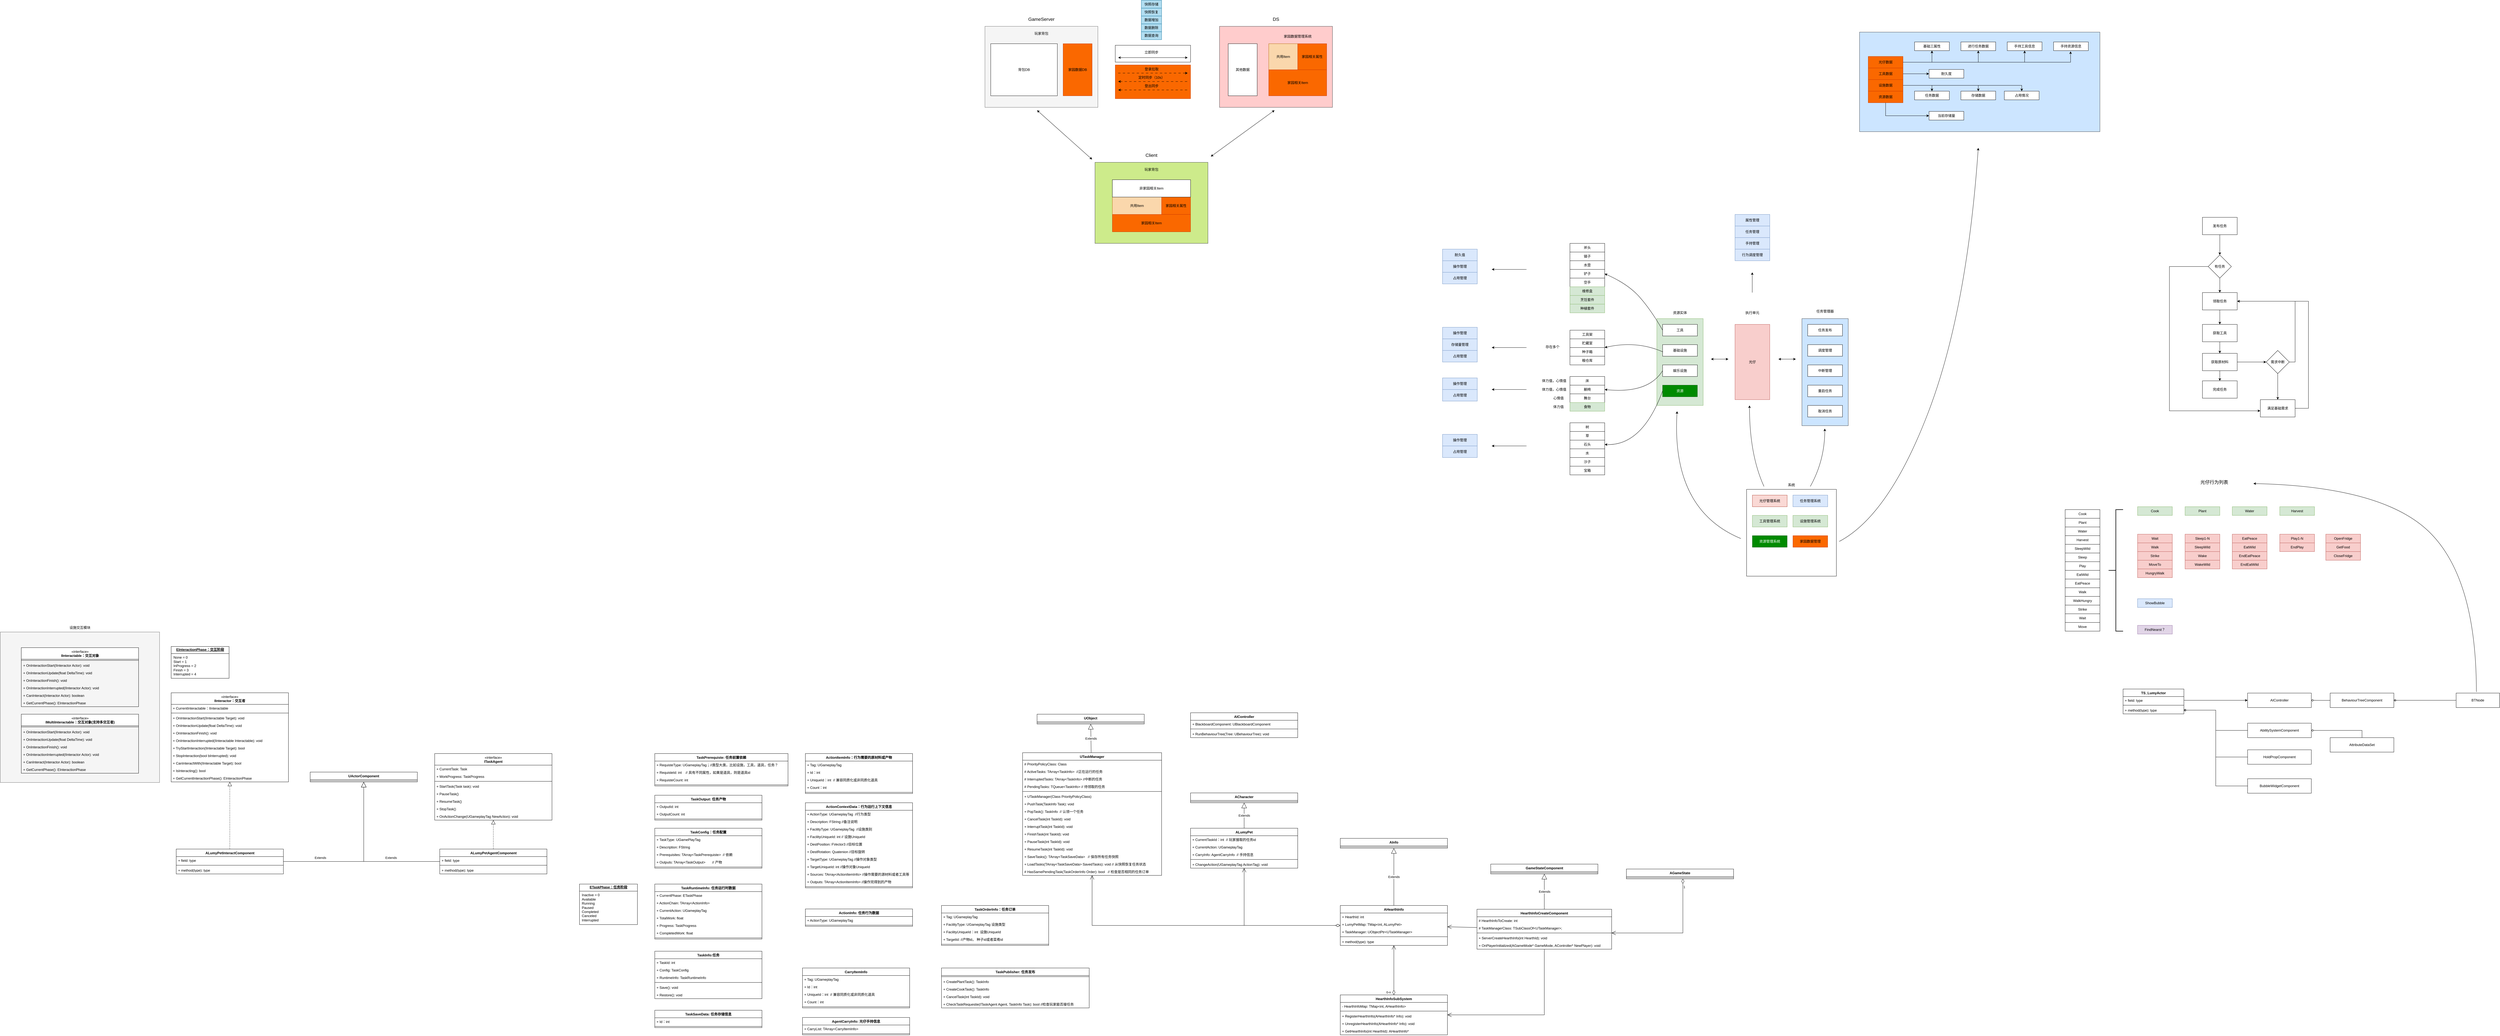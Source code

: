 <mxfile version="24.8.0">
  <diagram name="第 1 页" id="5eV_PeWOVMfrEkiUqKK2">
    <mxGraphModel dx="24655" dy="13000" grid="1" gridSize="10" guides="1" tooltips="1" connect="1" arrows="1" fold="1" page="1" pageScale="1" pageWidth="827" pageHeight="1169" math="0" shadow="0">
      <root>
        <mxCell id="0" />
        <mxCell id="1" parent="0" />
        <mxCell id="wLu8nDb_s4TKoQT4P46L-83" value="" style="rounded=0;whiteSpace=wrap;html=1;fillColor=#d5e8d4;strokeColor=#82b366;" parent="1" vertex="1">
          <mxGeometry x="1810" y="1340" width="160" height="300" as="geometry" />
        </mxCell>
        <mxCell id="wLu8nDb_s4TKoQT4P46L-47" value="" style="group" parent="1" vertex="1" connectable="0">
          <mxGeometry x="-130" y="760" width="390" height="320" as="geometry" />
        </mxCell>
        <mxCell id="wLu8nDb_s4TKoQT4P46L-7" value="" style="rounded=0;whiteSpace=wrap;html=1;fillColor=#cdeb8b;strokeColor=#36393d;" parent="wLu8nDb_s4TKoQT4P46L-47" vertex="1">
          <mxGeometry y="40" width="390" height="280" as="geometry" />
        </mxCell>
        <mxCell id="wLu8nDb_s4TKoQT4P46L-1" value="共用Item" style="rounded=0;whiteSpace=wrap;html=1;fillColor=#fad7ac;strokeColor=#b46504;" parent="wLu8nDb_s4TKoQT4P46L-47" vertex="1">
          <mxGeometry x="60" y="160" width="170" height="60" as="geometry" />
        </mxCell>
        <mxCell id="wLu8nDb_s4TKoQT4P46L-2" value="家园相关Item" style="rounded=0;whiteSpace=wrap;html=1;fillColor=#fa6800;strokeColor=#C73500;fontColor=#000000;" parent="wLu8nDb_s4TKoQT4P46L-47" vertex="1">
          <mxGeometry x="60" y="220" width="270" height="60" as="geometry" />
        </mxCell>
        <mxCell id="wLu8nDb_s4TKoQT4P46L-5" value="玩家背包" style="text;html=1;align=center;verticalAlign=middle;whiteSpace=wrap;rounded=0;" parent="wLu8nDb_s4TKoQT4P46L-47" vertex="1">
          <mxGeometry x="140" y="50" width="110" height="30" as="geometry" />
        </mxCell>
        <mxCell id="wLu8nDb_s4TKoQT4P46L-6" value="家园相关属性" style="rounded=0;whiteSpace=wrap;html=1;fillColor=#fa6800;strokeColor=#C73500;fontColor=#000000;" parent="wLu8nDb_s4TKoQT4P46L-47" vertex="1">
          <mxGeometry x="230" y="160" width="100" height="60" as="geometry" />
        </mxCell>
        <mxCell id="wLu8nDb_s4TKoQT4P46L-9" value="Client" style="text;html=1;align=center;verticalAlign=middle;whiteSpace=wrap;rounded=0;fontSize=16;" parent="wLu8nDb_s4TKoQT4P46L-47" vertex="1">
          <mxGeometry x="140" width="110" height="30" as="geometry" />
        </mxCell>
        <mxCell id="wLu8nDb_s4TKoQT4P46L-32" value="非家园相关Item" style="rounded=0;whiteSpace=wrap;html=1;" parent="wLu8nDb_s4TKoQT4P46L-47" vertex="1">
          <mxGeometry x="60" y="100" width="270" height="60" as="geometry" />
        </mxCell>
        <mxCell id="wLu8nDb_s4TKoQT4P46L-48" value="" style="group" parent="1" vertex="1" connectable="0">
          <mxGeometry x="-510" y="290" width="390" height="320" as="geometry" />
        </mxCell>
        <mxCell id="wLu8nDb_s4TKoQT4P46L-33" value="" style="rounded=0;whiteSpace=wrap;html=1;fillColor=#f5f5f5;strokeColor=#666666;fontColor=#333333;" parent="wLu8nDb_s4TKoQT4P46L-48" vertex="1">
          <mxGeometry y="40" width="390" height="280" as="geometry" />
        </mxCell>
        <mxCell id="wLu8nDb_s4TKoQT4P46L-36" value="玩家背包" style="text;html=1;align=center;verticalAlign=middle;whiteSpace=wrap;rounded=0;" parent="wLu8nDb_s4TKoQT4P46L-48" vertex="1">
          <mxGeometry x="140" y="50" width="110" height="30" as="geometry" />
        </mxCell>
        <mxCell id="wLu8nDb_s4TKoQT4P46L-37" value="家园数据DB" style="rounded=0;whiteSpace=wrap;html=1;fillColor=#fa6800;strokeColor=#C73500;fontColor=#000000;" parent="wLu8nDb_s4TKoQT4P46L-48" vertex="1">
          <mxGeometry x="270" y="100" width="100" height="180" as="geometry" />
        </mxCell>
        <mxCell id="wLu8nDb_s4TKoQT4P46L-38" value="GameServer" style="text;html=1;align=center;verticalAlign=middle;whiteSpace=wrap;rounded=0;fontSize=16;" parent="wLu8nDb_s4TKoQT4P46L-48" vertex="1">
          <mxGeometry x="140" width="110" height="30" as="geometry" />
        </mxCell>
        <mxCell id="wLu8nDb_s4TKoQT4P46L-39" value="背包DB" style="rounded=0;whiteSpace=wrap;html=1;" parent="wLu8nDb_s4TKoQT4P46L-48" vertex="1">
          <mxGeometry x="20" y="100" width="230" height="180" as="geometry" />
        </mxCell>
        <mxCell id="wLu8nDb_s4TKoQT4P46L-53" value="" style="endArrow=classic;startArrow=classic;html=1;rounded=0;" parent="1" edge="1">
          <mxGeometry width="50" height="50" relative="1" as="geometry">
            <mxPoint x="270" y="780" as="sourcePoint" />
            <mxPoint x="490" y="620" as="targetPoint" />
          </mxGeometry>
        </mxCell>
        <mxCell id="wLu8nDb_s4TKoQT4P46L-54" value="" style="endArrow=classic;startArrow=classic;html=1;rounded=0;" parent="1" edge="1">
          <mxGeometry width="50" height="50" relative="1" as="geometry">
            <mxPoint x="-140" y="790" as="sourcePoint" />
            <mxPoint x="-330" y="620" as="targetPoint" />
          </mxGeometry>
        </mxCell>
        <mxCell id="wLu8nDb_s4TKoQT4P46L-77" value="" style="group" parent="1" vertex="1" connectable="0">
          <mxGeometry x="2510" y="350" width="830" height="344" as="geometry" />
        </mxCell>
        <mxCell id="wLu8nDb_s4TKoQT4P46L-75" value="" style="rounded=0;whiteSpace=wrap;html=1;fillColor=#cce5ff;strokeColor=#36393d;" parent="wLu8nDb_s4TKoQT4P46L-77" vertex="1">
          <mxGeometry width="830" height="344" as="geometry" />
        </mxCell>
        <mxCell id="wLu8nDb_s4TKoQT4P46L-18" style="edgeStyle=orthogonalEdgeStyle;rounded=0;orthogonalLoop=1;jettySize=auto;html=1;exitX=1;exitY=0.5;exitDx=0;exitDy=0;entryX=0.5;entryY=1;entryDx=0;entryDy=0;" parent="wLu8nDb_s4TKoQT4P46L-77" source="wLu8nDb_s4TKoQT4P46L-3" target="wLu8nDb_s4TKoQT4P46L-13" edge="1">
          <mxGeometry relative="1" as="geometry" />
        </mxCell>
        <mxCell id="wLu8nDb_s4TKoQT4P46L-20" style="edgeStyle=orthogonalEdgeStyle;rounded=0;orthogonalLoop=1;jettySize=auto;html=1;exitX=1;exitY=0.5;exitDx=0;exitDy=0;entryX=0.5;entryY=1;entryDx=0;entryDy=0;" parent="wLu8nDb_s4TKoQT4P46L-77" source="wLu8nDb_s4TKoQT4P46L-3" target="wLu8nDb_s4TKoQT4P46L-19" edge="1">
          <mxGeometry relative="1" as="geometry" />
        </mxCell>
        <mxCell id="wLu8nDb_s4TKoQT4P46L-22" style="edgeStyle=orthogonalEdgeStyle;rounded=0;orthogonalLoop=1;jettySize=auto;html=1;exitX=1;exitY=0.5;exitDx=0;exitDy=0;entryX=0.5;entryY=1;entryDx=0;entryDy=0;" parent="wLu8nDb_s4TKoQT4P46L-77" source="wLu8nDb_s4TKoQT4P46L-3" target="wLu8nDb_s4TKoQT4P46L-21" edge="1">
          <mxGeometry relative="1" as="geometry" />
        </mxCell>
        <mxCell id="wLu8nDb_s4TKoQT4P46L-3" value="光仔数据" style="rounded=0;whiteSpace=wrap;html=1;fillColor=#fa6800;strokeColor=#C73500;fontColor=#000000;" parent="wLu8nDb_s4TKoQT4P46L-77" vertex="1">
          <mxGeometry x="30" y="84" width="120" height="40" as="geometry" />
        </mxCell>
        <mxCell id="wLu8nDb_s4TKoQT4P46L-15" style="edgeStyle=orthogonalEdgeStyle;rounded=0;orthogonalLoop=1;jettySize=auto;html=1;exitX=1;exitY=0.5;exitDx=0;exitDy=0;entryX=0.5;entryY=0;entryDx=0;entryDy=0;" parent="wLu8nDb_s4TKoQT4P46L-77" source="wLu8nDb_s4TKoQT4P46L-10" target="wLu8nDb_s4TKoQT4P46L-14" edge="1">
          <mxGeometry relative="1" as="geometry" />
        </mxCell>
        <mxCell id="wLu8nDb_s4TKoQT4P46L-17" style="edgeStyle=orthogonalEdgeStyle;rounded=0;orthogonalLoop=1;jettySize=auto;html=1;exitX=1;exitY=0.5;exitDx=0;exitDy=0;entryX=0.5;entryY=0;entryDx=0;entryDy=0;" parent="wLu8nDb_s4TKoQT4P46L-77" source="wLu8nDb_s4TKoQT4P46L-10" target="wLu8nDb_s4TKoQT4P46L-16" edge="1">
          <mxGeometry relative="1" as="geometry" />
        </mxCell>
        <mxCell id="wLu8nDb_s4TKoQT4P46L-31" style="edgeStyle=orthogonalEdgeStyle;rounded=0;orthogonalLoop=1;jettySize=auto;html=1;exitX=1;exitY=0.5;exitDx=0;exitDy=0;entryX=0.5;entryY=0;entryDx=0;entryDy=0;" parent="wLu8nDb_s4TKoQT4P46L-77" source="wLu8nDb_s4TKoQT4P46L-10" target="wLu8nDb_s4TKoQT4P46L-30" edge="1">
          <mxGeometry relative="1" as="geometry" />
        </mxCell>
        <mxCell id="wLu8nDb_s4TKoQT4P46L-10" value="设施数据" style="rounded=0;whiteSpace=wrap;html=1;fillColor=#fa6800;strokeColor=#C73500;fontColor=#000000;" parent="wLu8nDb_s4TKoQT4P46L-77" vertex="1">
          <mxGeometry x="30" y="164" width="120" height="40" as="geometry" />
        </mxCell>
        <mxCell id="wLu8nDb_s4TKoQT4P46L-28" style="edgeStyle=orthogonalEdgeStyle;rounded=0;orthogonalLoop=1;jettySize=auto;html=1;exitX=0.5;exitY=1;exitDx=0;exitDy=0;entryX=0;entryY=0.5;entryDx=0;entryDy=0;" parent="wLu8nDb_s4TKoQT4P46L-77" source="wLu8nDb_s4TKoQT4P46L-11" target="wLu8nDb_s4TKoQT4P46L-27" edge="1">
          <mxGeometry relative="1" as="geometry" />
        </mxCell>
        <mxCell id="wLu8nDb_s4TKoQT4P46L-11" value="资源数据" style="rounded=0;whiteSpace=wrap;html=1;fillColor=#fa6800;strokeColor=#C73500;fontColor=#000000;" parent="wLu8nDb_s4TKoQT4P46L-77" vertex="1">
          <mxGeometry x="30" y="204" width="120" height="40" as="geometry" />
        </mxCell>
        <mxCell id="wLu8nDb_s4TKoQT4P46L-26" style="edgeStyle=orthogonalEdgeStyle;rounded=0;orthogonalLoop=1;jettySize=auto;html=1;exitX=1;exitY=0.5;exitDx=0;exitDy=0;" parent="wLu8nDb_s4TKoQT4P46L-77" source="wLu8nDb_s4TKoQT4P46L-12" target="wLu8nDb_s4TKoQT4P46L-25" edge="1">
          <mxGeometry relative="1" as="geometry" />
        </mxCell>
        <mxCell id="wLu8nDb_s4TKoQT4P46L-12" value="工具数据" style="rounded=0;whiteSpace=wrap;html=1;fillColor=#fa6800;strokeColor=#C73500;fontColor=#000000;" parent="wLu8nDb_s4TKoQT4P46L-77" vertex="1">
          <mxGeometry x="30" y="124" width="120" height="40" as="geometry" />
        </mxCell>
        <mxCell id="wLu8nDb_s4TKoQT4P46L-13" value="基础三属性" style="rounded=0;whiteSpace=wrap;html=1;" parent="wLu8nDb_s4TKoQT4P46L-77" vertex="1">
          <mxGeometry x="190" y="34" width="120" height="30" as="geometry" />
        </mxCell>
        <mxCell id="wLu8nDb_s4TKoQT4P46L-14" value="任务数据" style="rounded=0;whiteSpace=wrap;html=1;" parent="wLu8nDb_s4TKoQT4P46L-77" vertex="1">
          <mxGeometry x="190" y="204" width="120" height="30" as="geometry" />
        </mxCell>
        <mxCell id="wLu8nDb_s4TKoQT4P46L-16" value="存储数据" style="rounded=0;whiteSpace=wrap;html=1;" parent="wLu8nDb_s4TKoQT4P46L-77" vertex="1">
          <mxGeometry x="350" y="204" width="120" height="30" as="geometry" />
        </mxCell>
        <mxCell id="wLu8nDb_s4TKoQT4P46L-19" value="进行任务数据" style="rounded=0;whiteSpace=wrap;html=1;" parent="wLu8nDb_s4TKoQT4P46L-77" vertex="1">
          <mxGeometry x="350" y="34" width="120" height="30" as="geometry" />
        </mxCell>
        <mxCell id="wLu8nDb_s4TKoQT4P46L-21" value="手持工具信息" style="rounded=0;whiteSpace=wrap;html=1;" parent="wLu8nDb_s4TKoQT4P46L-77" vertex="1">
          <mxGeometry x="510" y="34" width="120" height="30" as="geometry" />
        </mxCell>
        <mxCell id="wLu8nDb_s4TKoQT4P46L-23" value="手持资源信息" style="rounded=0;whiteSpace=wrap;html=1;" parent="wLu8nDb_s4TKoQT4P46L-77" vertex="1">
          <mxGeometry x="670" y="34" width="120" height="30" as="geometry" />
        </mxCell>
        <mxCell id="wLu8nDb_s4TKoQT4P46L-24" style="edgeStyle=orthogonalEdgeStyle;rounded=0;orthogonalLoop=1;jettySize=auto;html=1;exitX=1;exitY=0.5;exitDx=0;exitDy=0;entryX=0.489;entryY=1.084;entryDx=0;entryDy=0;entryPerimeter=0;" parent="wLu8nDb_s4TKoQT4P46L-77" source="wLu8nDb_s4TKoQT4P46L-3" target="wLu8nDb_s4TKoQT4P46L-23" edge="1">
          <mxGeometry relative="1" as="geometry" />
        </mxCell>
        <mxCell id="wLu8nDb_s4TKoQT4P46L-25" value="耐久度" style="rounded=0;whiteSpace=wrap;html=1;" parent="wLu8nDb_s4TKoQT4P46L-77" vertex="1">
          <mxGeometry x="240" y="129" width="120" height="30" as="geometry" />
        </mxCell>
        <mxCell id="wLu8nDb_s4TKoQT4P46L-27" value="当前存储量" style="rounded=0;whiteSpace=wrap;html=1;" parent="wLu8nDb_s4TKoQT4P46L-77" vertex="1">
          <mxGeometry x="240" y="274" width="120" height="30" as="geometry" />
        </mxCell>
        <mxCell id="wLu8nDb_s4TKoQT4P46L-30" value="占用情况" style="rounded=0;whiteSpace=wrap;html=1;" parent="wLu8nDb_s4TKoQT4P46L-77" vertex="1">
          <mxGeometry x="500" y="204" width="120" height="30" as="geometry" />
        </mxCell>
        <mxCell id="wLu8nDb_s4TKoQT4P46L-79" value="娱乐设施" style="rounded=0;whiteSpace=wrap;html=1;" parent="1" vertex="1">
          <mxGeometry x="1830" y="1500" width="120" height="40" as="geometry" />
        </mxCell>
        <mxCell id="wLu8nDb_s4TKoQT4P46L-80" value="资源" style="rounded=0;whiteSpace=wrap;html=1;fillColor=#008a00;fontColor=#ffffff;strokeColor=#005700;" parent="1" vertex="1">
          <mxGeometry x="1830" y="1570" width="120" height="40" as="geometry" />
        </mxCell>
        <mxCell id="wLu8nDb_s4TKoQT4P46L-81" value="工具" style="rounded=0;whiteSpace=wrap;html=1;" parent="1" vertex="1">
          <mxGeometry x="1830" y="1360" width="120" height="40" as="geometry" />
        </mxCell>
        <mxCell id="wLu8nDb_s4TKoQT4P46L-82" value="基础设施" style="rounded=0;whiteSpace=wrap;html=1;" parent="1" vertex="1">
          <mxGeometry x="1830" y="1430" width="120" height="40" as="geometry" />
        </mxCell>
        <mxCell id="wLu8nDb_s4TKoQT4P46L-84" value="资源实体" style="text;html=1;align=center;verticalAlign=middle;whiteSpace=wrap;rounded=0;" parent="1" vertex="1">
          <mxGeometry x="1860" y="1305" width="60" height="30" as="geometry" />
        </mxCell>
        <mxCell id="wLu8nDb_s4TKoQT4P46L-114" value="树" style="rounded=0;whiteSpace=wrap;html=1;" parent="1" vertex="1">
          <mxGeometry x="1510" y="1700" width="120" height="30" as="geometry" />
        </mxCell>
        <mxCell id="wLu8nDb_s4TKoQT4P46L-123" value="石头" style="rounded=0;whiteSpace=wrap;html=1;" parent="1" vertex="1">
          <mxGeometry x="1510" y="1760" width="120" height="30" as="geometry" />
        </mxCell>
        <mxCell id="wLu8nDb_s4TKoQT4P46L-124" value="宝箱" style="rounded=0;whiteSpace=wrap;html=1;" parent="1" vertex="1">
          <mxGeometry x="1510" y="1850" width="120" height="30" as="geometry" />
        </mxCell>
        <mxCell id="wLu8nDb_s4TKoQT4P46L-125" value="水" style="rounded=0;whiteSpace=wrap;html=1;" parent="1" vertex="1">
          <mxGeometry x="1510" y="1790" width="120" height="30" as="geometry" />
        </mxCell>
        <mxCell id="wLu8nDb_s4TKoQT4P46L-126" value="沙子" style="rounded=0;whiteSpace=wrap;html=1;" parent="1" vertex="1">
          <mxGeometry x="1510" y="1820" width="120" height="30" as="geometry" />
        </mxCell>
        <mxCell id="wLu8nDb_s4TKoQT4P46L-127" value="草" style="rounded=0;whiteSpace=wrap;html=1;" parent="1" vertex="1">
          <mxGeometry x="1510" y="1730" width="120" height="30" as="geometry" />
        </mxCell>
        <mxCell id="wLu8nDb_s4TKoQT4P46L-134" value="" style="group" parent="1" vertex="1" connectable="0">
          <mxGeometry x="1510" y="1080" width="120" height="240" as="geometry" />
        </mxCell>
        <mxCell id="wLu8nDb_s4TKoQT4P46L-108" value="斧头" style="rounded=0;whiteSpace=wrap;html=1;" parent="wLu8nDb_s4TKoQT4P46L-134" vertex="1">
          <mxGeometry width="120" height="30" as="geometry" />
        </mxCell>
        <mxCell id="wLu8nDb_s4TKoQT4P46L-109" value="镐子" style="rounded=0;whiteSpace=wrap;html=1;" parent="wLu8nDb_s4TKoQT4P46L-134" vertex="1">
          <mxGeometry y="30" width="120" height="30" as="geometry" />
        </mxCell>
        <mxCell id="wLu8nDb_s4TKoQT4P46L-110" value="水壶" style="rounded=0;whiteSpace=wrap;html=1;" parent="wLu8nDb_s4TKoQT4P46L-134" vertex="1">
          <mxGeometry y="60" width="120" height="30" as="geometry" />
        </mxCell>
        <mxCell id="wLu8nDb_s4TKoQT4P46L-111" value="铲子" style="rounded=0;whiteSpace=wrap;html=1;" parent="wLu8nDb_s4TKoQT4P46L-134" vertex="1">
          <mxGeometry y="90" width="120" height="30" as="geometry" />
        </mxCell>
        <mxCell id="wLu8nDb_s4TKoQT4P46L-119" value="空手" style="rounded=0;whiteSpace=wrap;html=1;" parent="wLu8nDb_s4TKoQT4P46L-134" vertex="1">
          <mxGeometry y="120" width="120" height="30" as="geometry" />
        </mxCell>
        <mxCell id="wLu8nDb_s4TKoQT4P46L-120" value="维修盒" style="rounded=0;whiteSpace=wrap;html=1;fillColor=#d5e8d4;strokeColor=#82b366;" parent="wLu8nDb_s4TKoQT4P46L-134" vertex="1">
          <mxGeometry y="150" width="120" height="30" as="geometry" />
        </mxCell>
        <mxCell id="wLu8nDb_s4TKoQT4P46L-121" value="烹饪套件" style="rounded=0;whiteSpace=wrap;html=1;fillColor=#d5e8d4;strokeColor=#82b366;" parent="wLu8nDb_s4TKoQT4P46L-134" vertex="1">
          <mxGeometry y="180" width="120" height="30" as="geometry" />
        </mxCell>
        <mxCell id="wLu8nDb_s4TKoQT4P46L-122" value="种植套件" style="rounded=0;whiteSpace=wrap;html=1;fillColor=#d5e8d4;strokeColor=#82b366;" parent="wLu8nDb_s4TKoQT4P46L-134" vertex="1">
          <mxGeometry y="210" width="120" height="30" as="geometry" />
        </mxCell>
        <mxCell id="wLu8nDb_s4TKoQT4P46L-162" value="" style="endArrow=classic;html=1;rounded=0;" parent="wLu8nDb_s4TKoQT4P46L-134" edge="1">
          <mxGeometry width="50" height="50" relative="1" as="geometry">
            <mxPoint x="-150" y="90" as="sourcePoint" />
            <mxPoint x="-270" y="90" as="targetPoint" />
          </mxGeometry>
        </mxCell>
        <mxCell id="wLu8nDb_s4TKoQT4P46L-136" value="" style="curved=1;endArrow=classic;html=1;rounded=0;exitX=0;exitY=0.5;exitDx=0;exitDy=0;entryX=1;entryY=0.5;entryDx=0;entryDy=0;" parent="1" source="wLu8nDb_s4TKoQT4P46L-81" target="wLu8nDb_s4TKoQT4P46L-111" edge="1">
          <mxGeometry width="50" height="50" relative="1" as="geometry">
            <mxPoint x="1960" y="1300" as="sourcePoint" />
            <mxPoint x="1643.76" y="1355.23" as="targetPoint" />
            <Array as="points">
              <mxPoint x="1790" y="1310" />
              <mxPoint x="1710" y="1220" />
            </Array>
          </mxGeometry>
        </mxCell>
        <mxCell id="wLu8nDb_s4TKoQT4P46L-139" value="" style="curved=1;endArrow=classic;html=1;rounded=0;exitX=0;exitY=0.5;exitDx=0;exitDy=0;entryX=1;entryY=0.5;entryDx=0;entryDy=0;" parent="1" source="wLu8nDb_s4TKoQT4P46L-80" target="wLu8nDb_s4TKoQT4P46L-123" edge="1">
          <mxGeometry width="50" height="50" relative="1" as="geometry">
            <mxPoint x="1830" y="1754.77" as="sourcePoint" />
            <mxPoint x="1636" y="1860" as="targetPoint" />
            <Array as="points">
              <mxPoint x="1760" y="1780" />
            </Array>
          </mxGeometry>
        </mxCell>
        <mxCell id="wLu8nDb_s4TKoQT4P46L-138" value="" style="curved=1;endArrow=classic;html=1;rounded=0;exitX=-0.015;exitY=0.613;exitDx=0;exitDy=0;exitPerimeter=0;entryX=1;entryY=0;entryDx=0;entryDy=0;" parent="1" target="wLu8nDb_s4TKoQT4P46L-105" edge="1">
          <mxGeometry width="50" height="50" relative="1" as="geometry">
            <mxPoint x="1831" y="1455" as="sourcePoint" />
            <mxPoint x="1633" y="1375" as="targetPoint" />
            <Array as="points">
              <mxPoint x="1740" y="1415" />
            </Array>
          </mxGeometry>
        </mxCell>
        <mxCell id="wLu8nDb_s4TKoQT4P46L-140" value="光仔" style="rounded=0;whiteSpace=wrap;html=1;fillColor=#f8cecc;strokeColor=#b85450;" parent="1" vertex="1">
          <mxGeometry x="2080" y="1360" width="120" height="260" as="geometry" />
        </mxCell>
        <mxCell id="wLu8nDb_s4TKoQT4P46L-141" value="执行单元" style="text;html=1;align=center;verticalAlign=middle;whiteSpace=wrap;rounded=0;" parent="1" vertex="1">
          <mxGeometry x="2110" y="1305" width="60" height="30" as="geometry" />
        </mxCell>
        <mxCell id="wLu8nDb_s4TKoQT4P46L-143" value="" style="endArrow=classic;startArrow=classic;html=1;rounded=0;" parent="1" edge="1">
          <mxGeometry width="50" height="50" relative="1" as="geometry">
            <mxPoint x="1997" y="1480" as="sourcePoint" />
            <mxPoint x="2057" y="1480" as="targetPoint" />
          </mxGeometry>
        </mxCell>
        <mxCell id="wLu8nDb_s4TKoQT4P46L-144" value="" style="group" parent="1" vertex="1" connectable="0">
          <mxGeometry x="2311" y="1300" width="160" height="410" as="geometry" />
        </mxCell>
        <mxCell id="wLu8nDb_s4TKoQT4P46L-93" value="" style="rounded=0;whiteSpace=wrap;html=1;fillColor=#cce5ff;strokeColor=#36393d;" parent="wLu8nDb_s4TKoQT4P46L-144" vertex="1">
          <mxGeometry y="40" width="160" height="370" as="geometry" />
        </mxCell>
        <mxCell id="wLu8nDb_s4TKoQT4P46L-94" value="任务发布" style="rounded=0;whiteSpace=wrap;html=1;" parent="wLu8nDb_s4TKoQT4P46L-144" vertex="1">
          <mxGeometry x="20" y="60" width="120" height="40" as="geometry" />
        </mxCell>
        <mxCell id="wLu8nDb_s4TKoQT4P46L-95" value="重启任务" style="rounded=0;whiteSpace=wrap;html=1;" parent="wLu8nDb_s4TKoQT4P46L-144" vertex="1">
          <mxGeometry x="20" y="270" width="120" height="40" as="geometry" />
        </mxCell>
        <mxCell id="wLu8nDb_s4TKoQT4P46L-96" value="取消任务" style="rounded=0;whiteSpace=wrap;html=1;" parent="wLu8nDb_s4TKoQT4P46L-144" vertex="1">
          <mxGeometry x="20" y="340" width="120" height="40" as="geometry" />
        </mxCell>
        <mxCell id="wLu8nDb_s4TKoQT4P46L-97" value="调度管理" style="rounded=0;whiteSpace=wrap;html=1;" parent="wLu8nDb_s4TKoQT4P46L-144" vertex="1">
          <mxGeometry x="20" y="130" width="120" height="40" as="geometry" />
        </mxCell>
        <mxCell id="wLu8nDb_s4TKoQT4P46L-98" value="中断管理" style="rounded=0;whiteSpace=wrap;html=1;" parent="wLu8nDb_s4TKoQT4P46L-144" vertex="1">
          <mxGeometry x="20" y="200" width="120" height="40" as="geometry" />
        </mxCell>
        <mxCell id="wLu8nDb_s4TKoQT4P46L-99" value="任务管理器" style="text;html=1;align=center;verticalAlign=middle;whiteSpace=wrap;rounded=0;" parent="wLu8nDb_s4TKoQT4P46L-144" vertex="1">
          <mxGeometry x="45" width="70" height="30" as="geometry" />
        </mxCell>
        <mxCell id="wLu8nDb_s4TKoQT4P46L-145" value="" style="endArrow=classic;startArrow=classic;html=1;rounded=0;" parent="1" edge="1">
          <mxGeometry width="50" height="50" relative="1" as="geometry">
            <mxPoint x="2230" y="1480" as="sourcePoint" />
            <mxPoint x="2290" y="1480" as="targetPoint" />
          </mxGeometry>
        </mxCell>
        <mxCell id="wLu8nDb_s4TKoQT4P46L-146" value="" style="group" parent="1" vertex="1" connectable="0">
          <mxGeometry x="300" y="290" width="390" height="320" as="geometry" />
        </mxCell>
        <mxCell id="wLu8nDb_s4TKoQT4P46L-40" value="" style="rounded=0;whiteSpace=wrap;html=1;fillColor=#ffcccc;strokeColor=#36393d;" parent="wLu8nDb_s4TKoQT4P46L-146" vertex="1">
          <mxGeometry y="40" width="390" height="280" as="geometry" />
        </mxCell>
        <mxCell id="wLu8nDb_s4TKoQT4P46L-41" value="共用Item" style="rounded=0;whiteSpace=wrap;html=1;fillColor=#fad7ac;strokeColor=#b46504;" parent="wLu8nDb_s4TKoQT4P46L-146" vertex="1">
          <mxGeometry x="170" y="100" width="100" height="90" as="geometry" />
        </mxCell>
        <mxCell id="wLu8nDb_s4TKoQT4P46L-42" value="家园相关Item" style="rounded=0;whiteSpace=wrap;html=1;fillColor=#fa6800;strokeColor=#C73500;fontColor=#000000;" parent="wLu8nDb_s4TKoQT4P46L-146" vertex="1">
          <mxGeometry x="170" y="190" width="200" height="90" as="geometry" />
        </mxCell>
        <mxCell id="wLu8nDb_s4TKoQT4P46L-43" value="家园数据管理系统" style="text;html=1;align=center;verticalAlign=middle;whiteSpace=wrap;rounded=0;" parent="wLu8nDb_s4TKoQT4P46L-146" vertex="1">
          <mxGeometry x="215" y="60" width="110" height="30" as="geometry" />
        </mxCell>
        <mxCell id="wLu8nDb_s4TKoQT4P46L-44" value="家园相关属性" style="rounded=0;whiteSpace=wrap;html=1;fillColor=#fa6800;strokeColor=#C73500;fontColor=#000000;" parent="wLu8nDb_s4TKoQT4P46L-146" vertex="1">
          <mxGeometry x="270" y="100" width="100" height="90" as="geometry" />
        </mxCell>
        <mxCell id="wLu8nDb_s4TKoQT4P46L-45" value="DS" style="text;html=1;align=center;verticalAlign=middle;whiteSpace=wrap;rounded=0;fontSize=16;" parent="wLu8nDb_s4TKoQT4P46L-146" vertex="1">
          <mxGeometry x="140" width="110" height="30" as="geometry" />
        </mxCell>
        <mxCell id="wLu8nDb_s4TKoQT4P46L-49" value="其他数据" style="rounded=0;whiteSpace=wrap;html=1;" parent="wLu8nDb_s4TKoQT4P46L-146" vertex="1">
          <mxGeometry x="30" y="100" width="100" height="180" as="geometry" />
        </mxCell>
        <mxCell id="wLu8nDb_s4TKoQT4P46L-147" value="" style="group" parent="1" vertex="1" connectable="0">
          <mxGeometry x="-60" y="240" width="260" height="340" as="geometry" />
        </mxCell>
        <mxCell id="wLu8nDb_s4TKoQT4P46L-73" value="" style="rounded=0;whiteSpace=wrap;html=1;" parent="wLu8nDb_s4TKoQT4P46L-147" vertex="1">
          <mxGeometry y="155.429" width="260" height="58.286" as="geometry" />
        </mxCell>
        <mxCell id="wLu8nDb_s4TKoQT4P46L-72" value="" style="rounded=0;whiteSpace=wrap;html=1;fillColor=#fa6800;strokeColor=#C73500;fontColor=#000000;" parent="wLu8nDb_s4TKoQT4P46L-147" vertex="1">
          <mxGeometry y="223.429" width="260" height="116.571" as="geometry" />
        </mxCell>
        <mxCell id="wLu8nDb_s4TKoQT4P46L-55" value="" style="endArrow=classic;startArrow=classic;html=1;rounded=0;" parent="wLu8nDb_s4TKoQT4P46L-147" edge="1">
          <mxGeometry width="50" height="50" relative="1" as="geometry">
            <mxPoint x="10" y="198.171" as="sourcePoint" />
            <mxPoint x="250" y="198.171" as="targetPoint" />
          </mxGeometry>
        </mxCell>
        <mxCell id="wLu8nDb_s4TKoQT4P46L-62" value="" style="group;fillColor=#b1ddf0;strokeColor=#10739e;" parent="wLu8nDb_s4TKoQT4P46L-147" vertex="1" connectable="0">
          <mxGeometry x="90" width="70" height="136" as="geometry" />
        </mxCell>
        <mxCell id="wLu8nDb_s4TKoQT4P46L-50" value="快照存储" style="rounded=0;whiteSpace=wrap;html=1;fillColor=#b1ddf0;strokeColor=#10739e;" parent="wLu8nDb_s4TKoQT4P46L-62" vertex="1">
          <mxGeometry width="70" height="27.2" as="geometry" />
        </mxCell>
        <mxCell id="wLu8nDb_s4TKoQT4P46L-56" value="快照恢复" style="rounded=0;whiteSpace=wrap;html=1;fillColor=#b1ddf0;strokeColor=#10739e;" parent="wLu8nDb_s4TKoQT4P46L-62" vertex="1">
          <mxGeometry y="27.2" width="70" height="27.2" as="geometry" />
        </mxCell>
        <mxCell id="wLu8nDb_s4TKoQT4P46L-57" value="数据增加" style="rounded=0;whiteSpace=wrap;html=1;fillColor=#b1ddf0;strokeColor=#10739e;" parent="wLu8nDb_s4TKoQT4P46L-62" vertex="1">
          <mxGeometry y="54.4" width="70" height="27.2" as="geometry" />
        </mxCell>
        <mxCell id="wLu8nDb_s4TKoQT4P46L-58" value="数据删除" style="rounded=0;whiteSpace=wrap;html=1;fillColor=#b1ddf0;strokeColor=#10739e;" parent="wLu8nDb_s4TKoQT4P46L-62" vertex="1">
          <mxGeometry y="81.6" width="70" height="27.2" as="geometry" />
        </mxCell>
        <mxCell id="wLu8nDb_s4TKoQT4P46L-59" value="数据查询" style="rounded=0;whiteSpace=wrap;html=1;fillColor=#b1ddf0;strokeColor=#10739e;" parent="wLu8nDb_s4TKoQT4P46L-62" vertex="1">
          <mxGeometry y="108.8" width="70" height="27.2" as="geometry" />
        </mxCell>
        <mxCell id="wLu8nDb_s4TKoQT4P46L-65" value="" style="endArrow=none;startArrow=classic;html=1;rounded=0;startFill=1;dashed=1;dashPattern=8 8;" parent="wLu8nDb_s4TKoQT4P46L-147" edge="1">
          <mxGeometry width="50" height="50" relative="1" as="geometry">
            <mxPoint x="10" y="280.743" as="sourcePoint" />
            <mxPoint x="250" y="280.743" as="targetPoint" />
          </mxGeometry>
        </mxCell>
        <mxCell id="wLu8nDb_s4TKoQT4P46L-66" value="立即同步" style="text;html=1;align=center;verticalAlign=middle;whiteSpace=wrap;rounded=0;" parent="wLu8nDb_s4TKoQT4P46L-147" vertex="1">
          <mxGeometry x="95" y="165.143" width="60" height="29.143" as="geometry" />
        </mxCell>
        <mxCell id="wLu8nDb_s4TKoQT4P46L-67" value="定时同步（10s）" style="text;html=1;align=center;verticalAlign=middle;whiteSpace=wrap;rounded=0;" parent="wLu8nDb_s4TKoQT4P46L-147" vertex="1">
          <mxGeometry x="72.5" y="252.571" width="105" height="29.143" as="geometry" />
        </mxCell>
        <mxCell id="wLu8nDb_s4TKoQT4P46L-68" value="" style="endArrow=classic;startArrow=none;html=1;rounded=0;startFill=0;dashed=1;dashPattern=8 8;endFill=1;" parent="wLu8nDb_s4TKoQT4P46L-147" edge="1">
          <mxGeometry width="50" height="50" relative="1" as="geometry">
            <mxPoint x="10" y="251.6" as="sourcePoint" />
            <mxPoint x="250" y="251.6" as="targetPoint" />
          </mxGeometry>
        </mxCell>
        <mxCell id="wLu8nDb_s4TKoQT4P46L-69" value="登录拉取" style="text;html=1;align=center;verticalAlign=middle;whiteSpace=wrap;rounded=0;" parent="wLu8nDb_s4TKoQT4P46L-147" vertex="1">
          <mxGeometry x="72.5" y="223.429" width="105" height="29.143" as="geometry" />
        </mxCell>
        <mxCell id="wLu8nDb_s4TKoQT4P46L-70" value="" style="endArrow=none;startArrow=classic;html=1;rounded=0;startFill=1;dashed=1;dashPattern=8 8;" parent="wLu8nDb_s4TKoQT4P46L-147" edge="1">
          <mxGeometry width="50" height="50" relative="1" as="geometry">
            <mxPoint x="10" y="309.886" as="sourcePoint" />
            <mxPoint x="250" y="309.886" as="targetPoint" />
          </mxGeometry>
        </mxCell>
        <mxCell id="wLu8nDb_s4TKoQT4P46L-71" value="登出同步" style="text;html=1;align=center;verticalAlign=middle;whiteSpace=wrap;rounded=0;" parent="wLu8nDb_s4TKoQT4P46L-147" vertex="1">
          <mxGeometry x="72.5" y="281.714" width="105" height="29.143" as="geometry" />
        </mxCell>
        <mxCell id="wLu8nDb_s4TKoQT4P46L-137" value="" style="curved=1;endArrow=classic;html=1;rounded=0;exitX=0;exitY=0.5;exitDx=0;exitDy=0;entryX=1;entryY=0.5;entryDx=0;entryDy=0;" parent="1" source="wLu8nDb_s4TKoQT4P46L-79" target="wLu8nDb_s4TKoQT4P46L-102" edge="1">
          <mxGeometry width="50" height="50" relative="1" as="geometry">
            <mxPoint x="1820.24" y="1585" as="sourcePoint" />
            <mxPoint x="1630" y="1610" as="targetPoint" />
            <Array as="points">
              <mxPoint x="1780" y="1600" />
            </Array>
          </mxGeometry>
        </mxCell>
        <mxCell id="wLu8nDb_s4TKoQT4P46L-151" value="属性管理" style="rounded=0;whiteSpace=wrap;html=1;fillColor=#dae8fc;strokeColor=#6c8ebf;" parent="1" vertex="1">
          <mxGeometry x="2080" y="980" width="120" height="40" as="geometry" />
        </mxCell>
        <mxCell id="wLu8nDb_s4TKoQT4P46L-153" value="任务管理" style="rounded=0;whiteSpace=wrap;html=1;fillColor=#dae8fc;strokeColor=#6c8ebf;" parent="1" vertex="1">
          <mxGeometry x="2080" y="1020" width="120" height="40" as="geometry" />
        </mxCell>
        <mxCell id="wLu8nDb_s4TKoQT4P46L-154" value="手持管理" style="rounded=0;whiteSpace=wrap;html=1;fillColor=#dae8fc;strokeColor=#6c8ebf;" parent="1" vertex="1">
          <mxGeometry x="2080" y="1060" width="120" height="40" as="geometry" />
        </mxCell>
        <mxCell id="wLu8nDb_s4TKoQT4P46L-155" value="行为调度管理" style="rounded=0;whiteSpace=wrap;html=1;fillColor=#dae8fc;strokeColor=#6c8ebf;" parent="1" vertex="1">
          <mxGeometry x="2080" y="1100" width="120" height="40" as="geometry" />
        </mxCell>
        <mxCell id="wLu8nDb_s4TKoQT4P46L-156" value="" style="endArrow=classic;html=1;rounded=0;" parent="1" edge="1">
          <mxGeometry width="50" height="50" relative="1" as="geometry">
            <mxPoint x="2139.5" y="1250" as="sourcePoint" />
            <mxPoint x="2139.5" y="1180" as="targetPoint" />
          </mxGeometry>
        </mxCell>
        <mxCell id="wLu8nDb_s4TKoQT4P46L-157" value="耐久值" style="rounded=0;whiteSpace=wrap;html=1;fillColor=#dae8fc;strokeColor=#6c8ebf;" parent="1" vertex="1">
          <mxGeometry x="1070" y="1100" width="120" height="40" as="geometry" />
        </mxCell>
        <mxCell id="wLu8nDb_s4TKoQT4P46L-158" value="操作管理" style="rounded=0;whiteSpace=wrap;html=1;fillColor=#dae8fc;strokeColor=#6c8ebf;" parent="1" vertex="1">
          <mxGeometry x="1070" y="1140" width="120" height="40" as="geometry" />
        </mxCell>
        <mxCell id="wLu8nDb_s4TKoQT4P46L-161" value="占用管理" style="rounded=0;whiteSpace=wrap;html=1;fillColor=#dae8fc;strokeColor=#6c8ebf;" parent="1" vertex="1">
          <mxGeometry x="1070" y="1180" width="120" height="40" as="geometry" />
        </mxCell>
        <mxCell id="wLu8nDb_s4TKoQT4P46L-163" value="" style="endArrow=classic;html=1;rounded=0;" parent="1" edge="1">
          <mxGeometry width="50" height="50" relative="1" as="geometry">
            <mxPoint x="1360" y="1440" as="sourcePoint" />
            <mxPoint x="1240" y="1440" as="targetPoint" />
          </mxGeometry>
        </mxCell>
        <mxCell id="wLu8nDb_s4TKoQT4P46L-165" value="操作管理" style="rounded=0;whiteSpace=wrap;html=1;fillColor=#dae8fc;strokeColor=#6c8ebf;" parent="1" vertex="1">
          <mxGeometry x="1070" y="1370" width="120" height="40" as="geometry" />
        </mxCell>
        <mxCell id="wLu8nDb_s4TKoQT4P46L-166" value="占用管理" style="rounded=0;whiteSpace=wrap;html=1;fillColor=#dae8fc;strokeColor=#6c8ebf;" parent="1" vertex="1">
          <mxGeometry x="1070" y="1450" width="120" height="40" as="geometry" />
        </mxCell>
        <mxCell id="wLu8nDb_s4TKoQT4P46L-167" value="" style="endArrow=classic;html=1;rounded=0;" parent="1" edge="1">
          <mxGeometry width="50" height="50" relative="1" as="geometry">
            <mxPoint x="1360" y="1585" as="sourcePoint" />
            <mxPoint x="1240" y="1585" as="targetPoint" />
          </mxGeometry>
        </mxCell>
        <mxCell id="wLu8nDb_s4TKoQT4P46L-168" value="操作管理" style="rounded=0;whiteSpace=wrap;html=1;fillColor=#dae8fc;strokeColor=#6c8ebf;" parent="1" vertex="1">
          <mxGeometry x="1070" y="1545" width="120" height="40" as="geometry" />
        </mxCell>
        <mxCell id="wLu8nDb_s4TKoQT4P46L-169" value="占用管理" style="rounded=0;whiteSpace=wrap;html=1;fillColor=#dae8fc;strokeColor=#6c8ebf;" parent="1" vertex="1">
          <mxGeometry x="1070" y="1585" width="120" height="40" as="geometry" />
        </mxCell>
        <mxCell id="wLu8nDb_s4TKoQT4P46L-170" value="" style="endArrow=classic;html=1;rounded=0;" parent="1" edge="1">
          <mxGeometry width="50" height="50" relative="1" as="geometry">
            <mxPoint x="1360" y="1780" as="sourcePoint" />
            <mxPoint x="1240" y="1780" as="targetPoint" />
          </mxGeometry>
        </mxCell>
        <mxCell id="wLu8nDb_s4TKoQT4P46L-171" value="操作管理" style="rounded=0;whiteSpace=wrap;html=1;fillColor=#dae8fc;strokeColor=#6c8ebf;" parent="1" vertex="1">
          <mxGeometry x="1070" y="1740" width="120" height="40" as="geometry" />
        </mxCell>
        <mxCell id="wLu8nDb_s4TKoQT4P46L-172" value="占用管理" style="rounded=0;whiteSpace=wrap;html=1;fillColor=#dae8fc;strokeColor=#6c8ebf;" parent="1" vertex="1">
          <mxGeometry x="1070" y="1780" width="120" height="40" as="geometry" />
        </mxCell>
        <mxCell id="wLu8nDb_s4TKoQT4P46L-130" value="体力值，心情值" style="text;html=1;align=center;verticalAlign=middle;resizable=0;points=[];autosize=1;strokeColor=none;fillColor=none;container=0;" parent="1" vertex="1">
          <mxGeometry x="1400" y="1540" width="110" height="30" as="geometry" />
        </mxCell>
        <mxCell id="wLu8nDb_s4TKoQT4P46L-131" value="体力值，心情值" style="text;html=1;align=center;verticalAlign=middle;resizable=0;points=[];autosize=1;strokeColor=none;fillColor=none;container=0;" parent="1" vertex="1">
          <mxGeometry x="1400" y="1570" width="110" height="30" as="geometry" />
        </mxCell>
        <mxCell id="wLu8nDb_s4TKoQT4P46L-128" value="心情值" style="text;html=1;align=center;verticalAlign=middle;resizable=0;points=[];autosize=1;strokeColor=none;fillColor=none;container=0;" parent="1" vertex="1">
          <mxGeometry x="1440" y="1600" width="60" height="30" as="geometry" />
        </mxCell>
        <mxCell id="wLu8nDb_s4TKoQT4P46L-101" value="床" style="rounded=0;whiteSpace=wrap;html=1;container=0;" parent="1" vertex="1">
          <mxGeometry x="1510" y="1540" width="120" height="30" as="geometry" />
        </mxCell>
        <mxCell id="wLu8nDb_s4TKoQT4P46L-102" value="躺椅" style="rounded=0;whiteSpace=wrap;html=1;container=0;" parent="1" vertex="1">
          <mxGeometry x="1510" y="1570" width="120" height="30" as="geometry" />
        </mxCell>
        <mxCell id="wLu8nDb_s4TKoQT4P46L-103" value="舞台" style="rounded=0;whiteSpace=wrap;html=1;container=0;" parent="1" vertex="1">
          <mxGeometry x="1510" y="1600" width="120" height="30" as="geometry" />
        </mxCell>
        <mxCell id="wLu8nDb_s4TKoQT4P46L-175" value="食物" style="rounded=0;whiteSpace=wrap;html=1;container=0;fillColor=#d5e8d4;strokeColor=#82b366;" parent="1" vertex="1">
          <mxGeometry x="1510" y="1630" width="120" height="30" as="geometry" />
        </mxCell>
        <mxCell id="wLu8nDb_s4TKoQT4P46L-176" value="体力值" style="text;html=1;align=center;verticalAlign=middle;resizable=0;points=[];autosize=1;strokeColor=none;fillColor=none;container=0;" parent="1" vertex="1">
          <mxGeometry x="1440" y="1630" width="60" height="30" as="geometry" />
        </mxCell>
        <mxCell id="wLu8nDb_s4TKoQT4P46L-178" value="" style="curved=1;endArrow=classic;html=1;rounded=0;" parent="1" edge="1">
          <mxGeometry width="50" height="50" relative="1" as="geometry">
            <mxPoint x="2100" y="2100" as="sourcePoint" />
            <mxPoint x="1880" y="1660" as="targetPoint" />
            <Array as="points">
              <mxPoint x="1860" y="2000" />
            </Array>
          </mxGeometry>
        </mxCell>
        <mxCell id="wLu8nDb_s4TKoQT4P46L-179" value="" style="curved=1;endArrow=classic;html=1;rounded=0;" parent="1" edge="1">
          <mxGeometry width="50" height="50" relative="1" as="geometry">
            <mxPoint x="2180" y="1920" as="sourcePoint" />
            <mxPoint x="2130" y="1640" as="targetPoint" />
            <Array as="points">
              <mxPoint x="2130" y="1810" />
            </Array>
          </mxGeometry>
        </mxCell>
        <mxCell id="wLu8nDb_s4TKoQT4P46L-180" value="" style="curved=1;endArrow=classic;html=1;rounded=0;" parent="1" edge="1">
          <mxGeometry width="50" height="50" relative="1" as="geometry">
            <mxPoint x="2340" y="1920" as="sourcePoint" />
            <mxPoint x="2390" y="1720" as="targetPoint" />
            <Array as="points">
              <mxPoint x="2390" y="1830" />
            </Array>
          </mxGeometry>
        </mxCell>
        <mxCell id="wLu8nDb_s4TKoQT4P46L-181" value="" style="curved=1;endArrow=classic;html=1;rounded=0;" parent="1" edge="1">
          <mxGeometry width="50" height="50" relative="1" as="geometry">
            <mxPoint x="2440" y="2110" as="sourcePoint" />
            <mxPoint x="2920" y="750" as="targetPoint" />
            <Array as="points">
              <mxPoint x="2610" y="2020" />
              <mxPoint x="2880" y="1320" />
            </Array>
          </mxGeometry>
        </mxCell>
        <mxCell id="wLu8nDb_s4TKoQT4P46L-182" value="存储量管理" style="rounded=0;whiteSpace=wrap;html=1;fillColor=#dae8fc;strokeColor=#6c8ebf;" parent="1" vertex="1">
          <mxGeometry x="1070" y="1410" width="120" height="40" as="geometry" />
        </mxCell>
        <mxCell id="wLu8nDb_s4TKoQT4P46L-220" value="光仔行为列表" style="text;html=1;align=center;verticalAlign=middle;whiteSpace=wrap;rounded=0;fontSize=16;" parent="1" vertex="1">
          <mxGeometry x="3670" y="1890" width="130" height="30" as="geometry" />
        </mxCell>
        <mxCell id="wLu8nDb_s4TKoQT4P46L-249" value="OpenFridge" style="rounded=0;whiteSpace=wrap;html=1;fillColor=#f8cecc;strokeColor=#b85450;" parent="1" vertex="1">
          <mxGeometry x="4120" y="2085" width="120" height="30" as="geometry" />
        </mxCell>
        <mxCell id="wLu8nDb_s4TKoQT4P46L-250" value="GetFood" style="rounded=0;whiteSpace=wrap;html=1;fillColor=#f8cecc;strokeColor=#b85450;" parent="1" vertex="1">
          <mxGeometry x="4120" y="2115" width="120" height="30" as="geometry" />
        </mxCell>
        <mxCell id="wLu8nDb_s4TKoQT4P46L-251" value="CloseFridge" style="rounded=0;whiteSpace=wrap;html=1;fillColor=#f8cecc;strokeColor=#b85450;" parent="1" vertex="1">
          <mxGeometry x="4120" y="2145" width="120" height="30" as="geometry" />
        </mxCell>
        <mxCell id="wLu8nDb_s4TKoQT4P46L-184" value="Cook" style="rounded=0;whiteSpace=wrap;html=1;" parent="1" vertex="1">
          <mxGeometry x="3220" y="2000" width="120" height="30" as="geometry" />
        </mxCell>
        <mxCell id="wLu8nDb_s4TKoQT4P46L-185" value="Water" style="rounded=0;whiteSpace=wrap;html=1;" parent="1" vertex="1">
          <mxGeometry x="3220" y="2060" width="120" height="30" as="geometry" />
        </mxCell>
        <mxCell id="wLu8nDb_s4TKoQT4P46L-186" value="Sleep" style="rounded=0;whiteSpace=wrap;html=1;" parent="1" vertex="1">
          <mxGeometry x="3220" y="2150" width="120" height="30" as="geometry" />
        </mxCell>
        <mxCell id="wLu8nDb_s4TKoQT4P46L-187" value="Harvest" style="rounded=0;whiteSpace=wrap;html=1;" parent="1" vertex="1">
          <mxGeometry x="3220" y="2090" width="120" height="30" as="geometry" />
        </mxCell>
        <mxCell id="wLu8nDb_s4TKoQT4P46L-188" value="SleepWild" style="rounded=0;whiteSpace=wrap;html=1;" parent="1" vertex="1">
          <mxGeometry x="3220" y="2120" width="120" height="30" as="geometry" />
        </mxCell>
        <mxCell id="wLu8nDb_s4TKoQT4P46L-189" value="Plant" style="rounded=0;whiteSpace=wrap;html=1;" parent="1" vertex="1">
          <mxGeometry x="3220" y="2030" width="120" height="30" as="geometry" />
        </mxCell>
        <mxCell id="wLu8nDb_s4TKoQT4P46L-191" value="Play" style="rounded=0;whiteSpace=wrap;html=1;" parent="1" vertex="1">
          <mxGeometry x="3220" y="2180" width="120" height="30" as="geometry" />
        </mxCell>
        <mxCell id="wLu8nDb_s4TKoQT4P46L-192" value="EatPeace" style="rounded=0;whiteSpace=wrap;html=1;" parent="1" vertex="1">
          <mxGeometry x="3220" y="2240" width="120" height="30" as="geometry" />
        </mxCell>
        <mxCell id="wLu8nDb_s4TKoQT4P46L-194" value="EatWild" style="rounded=0;whiteSpace=wrap;html=1;" parent="1" vertex="1">
          <mxGeometry x="3220" y="2210" width="120" height="30" as="geometry" />
        </mxCell>
        <mxCell id="wLu8nDb_s4TKoQT4P46L-195" value="Walk" style="rounded=0;whiteSpace=wrap;html=1;" parent="1" vertex="1">
          <mxGeometry x="3220" y="2270" width="120" height="30" as="geometry" />
        </mxCell>
        <mxCell id="wLu8nDb_s4TKoQT4P46L-196" value="WalkHungry" style="rounded=0;whiteSpace=wrap;html=1;" parent="1" vertex="1">
          <mxGeometry x="3220" y="2300" width="120" height="30" as="geometry" />
        </mxCell>
        <mxCell id="wLu8nDb_s4TKoQT4P46L-197" value="Strike" style="rounded=0;whiteSpace=wrap;html=1;" parent="1" vertex="1">
          <mxGeometry x="3220" y="2330" width="120" height="30" as="geometry" />
        </mxCell>
        <mxCell id="wLu8nDb_s4TKoQT4P46L-199" value="Wait" style="rounded=0;whiteSpace=wrap;html=1;" parent="1" vertex="1">
          <mxGeometry x="3220" y="2360" width="120" height="30" as="geometry" />
        </mxCell>
        <mxCell id="wLu8nDb_s4TKoQT4P46L-200" value="Move" style="rounded=0;whiteSpace=wrap;html=1;" parent="1" vertex="1">
          <mxGeometry x="3220" y="2390" width="120" height="30" as="geometry" />
        </mxCell>
        <mxCell id="wLu8nDb_s4TKoQT4P46L-222" value="Walk" style="rounded=0;whiteSpace=wrap;html=1;fillColor=#f8cecc;strokeColor=#b85450;" parent="1" vertex="1">
          <mxGeometry x="3470" y="2115" width="120" height="30" as="geometry" />
        </mxCell>
        <mxCell id="wLu8nDb_s4TKoQT4P46L-223" value="Strike" style="rounded=0;whiteSpace=wrap;html=1;fillColor=#f8cecc;strokeColor=#b85450;" parent="1" vertex="1">
          <mxGeometry x="3470" y="2145" width="120" height="30" as="geometry" />
        </mxCell>
        <mxCell id="wLu8nDb_s4TKoQT4P46L-224" value="MoveTo" style="rounded=0;whiteSpace=wrap;html=1;fillColor=#f8cecc;strokeColor=#b85450;" parent="1" vertex="1">
          <mxGeometry x="3470" y="2175" width="120" height="30" as="geometry" />
        </mxCell>
        <mxCell id="wLu8nDb_s4TKoQT4P46L-226" value="Sleep1-N" style="rounded=0;whiteSpace=wrap;html=1;fillColor=#f8cecc;strokeColor=#b85450;" parent="1" vertex="1">
          <mxGeometry x="3634" y="2085" width="120" height="30" as="geometry" />
        </mxCell>
        <mxCell id="wLu8nDb_s4TKoQT4P46L-227" value="SleepWild" style="rounded=0;whiteSpace=wrap;html=1;fillColor=#f8cecc;strokeColor=#b85450;" parent="1" vertex="1">
          <mxGeometry x="3634" y="2115" width="120" height="30" as="geometry" />
        </mxCell>
        <mxCell id="wLu8nDb_s4TKoQT4P46L-228" value="Wake" style="rounded=0;whiteSpace=wrap;html=1;fillColor=#f8cecc;strokeColor=#b85450;" parent="1" vertex="1">
          <mxGeometry x="3634" y="2145" width="120" height="30" as="geometry" />
        </mxCell>
        <mxCell id="wLu8nDb_s4TKoQT4P46L-229" value="WakeWild" style="rounded=0;whiteSpace=wrap;html=1;fillColor=#f8cecc;strokeColor=#b85450;" parent="1" vertex="1">
          <mxGeometry x="3634" y="2175" width="120" height="30" as="geometry" />
        </mxCell>
        <mxCell id="wLu8nDb_s4TKoQT4P46L-230" value="EatPeace" style="rounded=0;whiteSpace=wrap;html=1;fillColor=#f8cecc;strokeColor=#b85450;" parent="1" vertex="1">
          <mxGeometry x="3797" y="2085" width="120" height="30" as="geometry" />
        </mxCell>
        <mxCell id="wLu8nDb_s4TKoQT4P46L-231" value="EatWild" style="rounded=0;whiteSpace=wrap;html=1;fillColor=#f8cecc;strokeColor=#b85450;" parent="1" vertex="1">
          <mxGeometry x="3797" y="2115" width="120" height="30" as="geometry" />
        </mxCell>
        <mxCell id="wLu8nDb_s4TKoQT4P46L-232" value="EndEatPeace" style="rounded=0;whiteSpace=wrap;html=1;fillColor=#f8cecc;strokeColor=#b85450;" parent="1" vertex="1">
          <mxGeometry x="3797" y="2145" width="120" height="30" as="geometry" />
        </mxCell>
        <mxCell id="wLu8nDb_s4TKoQT4P46L-233" value="EndEatWild" style="rounded=0;whiteSpace=wrap;html=1;fillColor=#f8cecc;strokeColor=#b85450;" parent="1" vertex="1">
          <mxGeometry x="3797" y="2175" width="120" height="30" as="geometry" />
        </mxCell>
        <mxCell id="wLu8nDb_s4TKoQT4P46L-234" value="Play1-N" style="rounded=0;whiteSpace=wrap;html=1;fillColor=#f8cecc;strokeColor=#b85450;" parent="1" vertex="1">
          <mxGeometry x="3961" y="2085" width="120" height="30" as="geometry" />
        </mxCell>
        <mxCell id="wLu8nDb_s4TKoQT4P46L-235" value="EndPlay" style="rounded=0;whiteSpace=wrap;html=1;fillColor=#f8cecc;strokeColor=#b85450;" parent="1" vertex="1">
          <mxGeometry x="3961" y="2115" width="120" height="30" as="geometry" />
        </mxCell>
        <mxCell id="wLu8nDb_s4TKoQT4P46L-238" value="HungryWalk" style="rounded=0;whiteSpace=wrap;html=1;fillColor=#f8cecc;strokeColor=#b85450;" parent="1" vertex="1">
          <mxGeometry x="3470" y="2205" width="120" height="30" as="geometry" />
        </mxCell>
        <mxCell id="wLu8nDb_s4TKoQT4P46L-239" value="ShowBubble" style="rounded=0;whiteSpace=wrap;html=1;fillColor=#dae8fc;strokeColor=#6c8ebf;" parent="1" vertex="1">
          <mxGeometry x="3470" y="2308" width="120" height="30" as="geometry" />
        </mxCell>
        <mxCell id="wLu8nDb_s4TKoQT4P46L-240" value="Wait" style="rounded=0;whiteSpace=wrap;html=1;fillColor=#f8cecc;strokeColor=#b85450;" parent="1" vertex="1">
          <mxGeometry x="3470" y="2085" width="120" height="30" as="geometry" />
        </mxCell>
        <mxCell id="wLu8nDb_s4TKoQT4P46L-241" value="Cook" style="rounded=0;whiteSpace=wrap;html=1;fillColor=#d5e8d4;strokeColor=#82b366;" parent="1" vertex="1">
          <mxGeometry x="3470" y="1990" width="120" height="30" as="geometry" />
        </mxCell>
        <mxCell id="wLu8nDb_s4TKoQT4P46L-242" value="Plant" style="rounded=0;whiteSpace=wrap;html=1;fillColor=#d5e8d4;strokeColor=#82b366;" parent="1" vertex="1">
          <mxGeometry x="3634" y="1990" width="120" height="30" as="geometry" />
        </mxCell>
        <mxCell id="wLu8nDb_s4TKoQT4P46L-243" value="Water" style="rounded=0;whiteSpace=wrap;html=1;fillColor=#d5e8d4;strokeColor=#82b366;" parent="1" vertex="1">
          <mxGeometry x="3797" y="1990" width="120" height="30" as="geometry" />
        </mxCell>
        <mxCell id="wLu8nDb_s4TKoQT4P46L-244" value="Harvest" style="rounded=0;whiteSpace=wrap;html=1;fillColor=#d5e8d4;strokeColor=#82b366;" parent="1" vertex="1">
          <mxGeometry x="3961" y="1990" width="120" height="30" as="geometry" />
        </mxCell>
        <mxCell id="wLu8nDb_s4TKoQT4P46L-245" value="" style="strokeWidth=2;html=1;shape=mxgraph.flowchart.annotation_2;align=left;labelPosition=right;pointerEvents=1;" parent="1" vertex="1">
          <mxGeometry x="3370" y="2000" width="50" height="420" as="geometry" />
        </mxCell>
        <mxCell id="wLu8nDb_s4TKoQT4P46L-256" value="TS_LumyActor" style="swimlane;fontStyle=1;align=center;verticalAlign=top;childLayout=stackLayout;horizontal=1;startSize=26;horizontalStack=0;resizeParent=1;resizeParentMax=0;resizeLast=0;collapsible=1;marginBottom=0;whiteSpace=wrap;html=1;" parent="1" vertex="1">
          <mxGeometry x="3420" y="2620" width="210" height="86" as="geometry" />
        </mxCell>
        <mxCell id="wLu8nDb_s4TKoQT4P46L-257" value="+ field: type" style="text;strokeColor=none;fillColor=none;align=left;verticalAlign=top;spacingLeft=4;spacingRight=4;overflow=hidden;rotatable=0;points=[[0,0.5],[1,0.5]];portConstraint=eastwest;whiteSpace=wrap;html=1;" parent="wLu8nDb_s4TKoQT4P46L-256" vertex="1">
          <mxGeometry y="26" width="210" height="26" as="geometry" />
        </mxCell>
        <mxCell id="wLu8nDb_s4TKoQT4P46L-258" value="" style="line;strokeWidth=1;fillColor=none;align=left;verticalAlign=middle;spacingTop=-1;spacingLeft=3;spacingRight=3;rotatable=0;labelPosition=right;points=[];portConstraint=eastwest;strokeColor=inherit;" parent="wLu8nDb_s4TKoQT4P46L-256" vertex="1">
          <mxGeometry y="52" width="210" height="8" as="geometry" />
        </mxCell>
        <mxCell id="wLu8nDb_s4TKoQT4P46L-259" value="+ method(type): type" style="text;strokeColor=none;fillColor=none;align=left;verticalAlign=top;spacingLeft=4;spacingRight=4;overflow=hidden;rotatable=0;points=[[0,0.5],[1,0.5]];portConstraint=eastwest;whiteSpace=wrap;html=1;" parent="wLu8nDb_s4TKoQT4P46L-256" vertex="1">
          <mxGeometry y="60" width="210" height="26" as="geometry" />
        </mxCell>
        <mxCell id="wLu8nDb_s4TKoQT4P46L-273" style="edgeStyle=orthogonalEdgeStyle;rounded=0;orthogonalLoop=1;jettySize=auto;html=1;exitX=0;exitY=0.5;exitDx=0;exitDy=0;entryX=1;entryY=0.5;entryDx=0;entryDy=0;endArrow=diamondThin;endFill=0;" parent="1" source="wLu8nDb_s4TKoQT4P46L-264" target="wLu8nDb_s4TKoQT4P46L-259" edge="1">
          <mxGeometry relative="1" as="geometry" />
        </mxCell>
        <mxCell id="wLu8nDb_s4TKoQT4P46L-264" value="AbilitySystemComponent" style="html=1;whiteSpace=wrap;" parent="1" vertex="1">
          <mxGeometry x="3850" y="2738" width="220" height="50" as="geometry" />
        </mxCell>
        <mxCell id="wLu8nDb_s4TKoQT4P46L-265" value="AIController" style="html=1;whiteSpace=wrap;" parent="1" vertex="1">
          <mxGeometry x="3850" y="2634" width="220" height="50" as="geometry" />
        </mxCell>
        <mxCell id="wLu8nDb_s4TKoQT4P46L-276" style="edgeStyle=orthogonalEdgeStyle;rounded=0;orthogonalLoop=1;jettySize=auto;html=1;exitX=0.5;exitY=0;exitDx=0;exitDy=0;entryX=1;entryY=0.5;entryDx=0;entryDy=0;endArrow=diamond;endFill=0;" parent="1" source="wLu8nDb_s4TKoQT4P46L-266" target="wLu8nDb_s4TKoQT4P46L-264" edge="1">
          <mxGeometry relative="1" as="geometry" />
        </mxCell>
        <mxCell id="wLu8nDb_s4TKoQT4P46L-266" value="AttributeDataSet" style="html=1;whiteSpace=wrap;" parent="1" vertex="1">
          <mxGeometry x="4135" y="2788" width="220" height="50" as="geometry" />
        </mxCell>
        <mxCell id="wLu8nDb_s4TKoQT4P46L-274" style="edgeStyle=orthogonalEdgeStyle;rounded=0;orthogonalLoop=1;jettySize=auto;html=1;exitX=0;exitY=0.5;exitDx=0;exitDy=0;entryX=1;entryY=0.5;entryDx=0;entryDy=0;endArrow=diamond;endFill=0;" parent="1" source="wLu8nDb_s4TKoQT4P46L-267" target="wLu8nDb_s4TKoQT4P46L-259" edge="1">
          <mxGeometry relative="1" as="geometry" />
        </mxCell>
        <mxCell id="wLu8nDb_s4TKoQT4P46L-267" value="HoldPropComponent" style="html=1;whiteSpace=wrap;" parent="1" vertex="1">
          <mxGeometry x="3850" y="2830" width="220" height="50" as="geometry" />
        </mxCell>
        <mxCell id="wLu8nDb_s4TKoQT4P46L-275" style="edgeStyle=orthogonalEdgeStyle;rounded=0;orthogonalLoop=1;jettySize=auto;html=1;exitX=0;exitY=0.5;exitDx=0;exitDy=0;entryX=1;entryY=0.5;entryDx=0;entryDy=0;endArrow=diamond;endFill=0;" parent="1" target="wLu8nDb_s4TKoQT4P46L-265" edge="1">
          <mxGeometry relative="1" as="geometry">
            <mxPoint x="4365" y="2659" as="sourcePoint" />
          </mxGeometry>
        </mxCell>
        <mxCell id="wLu8nDb_s4TKoQT4P46L-268" value="BehaviourTreeComponent" style="html=1;whiteSpace=wrap;" parent="1" vertex="1">
          <mxGeometry x="4135" y="2634" width="220" height="50" as="geometry" />
        </mxCell>
        <mxCell id="wLu8nDb_s4TKoQT4P46L-270" style="edgeStyle=orthogonalEdgeStyle;rounded=0;orthogonalLoop=1;jettySize=auto;html=1;exitX=1;exitY=0.5;exitDx=0;exitDy=0;entryX=0;entryY=0.5;entryDx=0;entryDy=0;" parent="1" source="wLu8nDb_s4TKoQT4P46L-257" target="wLu8nDb_s4TKoQT4P46L-265" edge="1">
          <mxGeometry relative="1" as="geometry" />
        </mxCell>
        <mxCell id="wLu8nDb_s4TKoQT4P46L-277" value="BubbleWidgetComponent" style="html=1;whiteSpace=wrap;" parent="1" vertex="1">
          <mxGeometry x="3850" y="2930" width="220" height="50" as="geometry" />
        </mxCell>
        <mxCell id="wLu8nDb_s4TKoQT4P46L-278" style="edgeStyle=orthogonalEdgeStyle;rounded=0;orthogonalLoop=1;jettySize=auto;html=1;exitX=0;exitY=0.5;exitDx=0;exitDy=0;entryX=1;entryY=0.5;entryDx=0;entryDy=0;endArrow=diamond;endFill=0;" parent="1" source="wLu8nDb_s4TKoQT4P46L-277" target="wLu8nDb_s4TKoQT4P46L-259" edge="1">
          <mxGeometry relative="1" as="geometry">
            <mxPoint x="3860" y="2965" as="sourcePoint" />
            <mxPoint x="3640" y="2703" as="targetPoint" />
          </mxGeometry>
        </mxCell>
        <mxCell id="wLu8nDb_s4TKoQT4P46L-281" style="edgeStyle=orthogonalEdgeStyle;rounded=0;orthogonalLoop=1;jettySize=auto;html=1;exitX=0;exitY=0.5;exitDx=0;exitDy=0;entryX=1;entryY=0.5;entryDx=0;entryDy=0;endArrow=diamond;endFill=0;" parent="1" source="wLu8nDb_s4TKoQT4P46L-279" target="wLu8nDb_s4TKoQT4P46L-268" edge="1">
          <mxGeometry relative="1" as="geometry" />
        </mxCell>
        <mxCell id="wLu8nDb_s4TKoQT4P46L-279" value="BTNode" style="html=1;whiteSpace=wrap;" parent="1" vertex="1">
          <mxGeometry x="4570" y="2634" width="150" height="50" as="geometry" />
        </mxCell>
        <mxCell id="wLu8nDb_s4TKoQT4P46L-280" value="" style="curved=1;endArrow=classic;html=1;rounded=0;" parent="1" edge="1">
          <mxGeometry width="50" height="50" relative="1" as="geometry">
            <mxPoint x="4640" y="2630" as="sourcePoint" />
            <mxPoint x="3870" y="1910" as="targetPoint" />
            <Array as="points">
              <mxPoint x="4640" y="2240" />
              <mxPoint x="4320" y="1920" />
            </Array>
          </mxGeometry>
        </mxCell>
        <mxCell id="wLu8nDb_s4TKoQT4P46L-294" value="FindNearst？" style="rounded=0;whiteSpace=wrap;html=1;fillColor=#e1d5e7;strokeColor=#9673a6;" parent="1" vertex="1">
          <mxGeometry x="3470" y="2400" width="120" height="30" as="geometry" />
        </mxCell>
        <mxCell id="wLu8nDb_s4TKoQT4P46L-295" value="粮仓库" style="rounded=0;whiteSpace=wrap;html=1;" parent="1" vertex="1">
          <mxGeometry x="1510" y="1470" width="120" height="30" as="geometry" />
        </mxCell>
        <mxCell id="wLu8nDb_s4TKoQT4P46L-296" value="存在多个" style="text;html=1;align=center;verticalAlign=middle;whiteSpace=wrap;rounded=0;" parent="1" vertex="1">
          <mxGeometry x="1410" y="1410" width="80" height="55" as="geometry" />
        </mxCell>
        <mxCell id="wLu8nDb_s4TKoQT4P46L-322" style="edgeStyle=orthogonalEdgeStyle;rounded=0;orthogonalLoop=1;jettySize=auto;html=1;exitX=0.5;exitY=1;exitDx=0;exitDy=0;entryX=0.5;entryY=0;entryDx=0;entryDy=0;" parent="1" source="wLu8nDb_s4TKoQT4P46L-298" target="wLu8nDb_s4TKoQT4P46L-302" edge="1">
          <mxGeometry relative="1" as="geometry" />
        </mxCell>
        <mxCell id="wLu8nDb_s4TKoQT4P46L-298" value="领取任务" style="whiteSpace=wrap;html=1;" parent="1" vertex="1">
          <mxGeometry x="3694" y="1250" width="120" height="60" as="geometry" />
        </mxCell>
        <mxCell id="wLu8nDb_s4TKoQT4P46L-305" value="" style="edgeStyle=orthogonalEdgeStyle;rounded=0;orthogonalLoop=1;jettySize=auto;html=1;" parent="1" source="wLu8nDb_s4TKoQT4P46L-302" target="wLu8nDb_s4TKoQT4P46L-304" edge="1">
          <mxGeometry relative="1" as="geometry" />
        </mxCell>
        <mxCell id="wLu8nDb_s4TKoQT4P46L-302" value="获取工具" style="whiteSpace=wrap;html=1;" parent="1" vertex="1">
          <mxGeometry x="3694" y="1360" width="120" height="60" as="geometry" />
        </mxCell>
        <mxCell id="wLu8nDb_s4TKoQT4P46L-307" value="" style="edgeStyle=orthogonalEdgeStyle;rounded=0;orthogonalLoop=1;jettySize=auto;html=1;" parent="1" source="wLu8nDb_s4TKoQT4P46L-304" target="wLu8nDb_s4TKoQT4P46L-306" edge="1">
          <mxGeometry relative="1" as="geometry" />
        </mxCell>
        <mxCell id="wLu8nDb_s4TKoQT4P46L-311" value="" style="edgeStyle=orthogonalEdgeStyle;rounded=0;orthogonalLoop=1;jettySize=auto;html=1;" parent="1" source="wLu8nDb_s4TKoQT4P46L-304" target="wLu8nDb_s4TKoQT4P46L-310" edge="1">
          <mxGeometry relative="1" as="geometry" />
        </mxCell>
        <mxCell id="wLu8nDb_s4TKoQT4P46L-304" value="获取原材料" style="whiteSpace=wrap;html=1;" parent="1" vertex="1">
          <mxGeometry x="3694" y="1460" width="120" height="60" as="geometry" />
        </mxCell>
        <mxCell id="wLu8nDb_s4TKoQT4P46L-306" value="完成任务" style="whiteSpace=wrap;html=1;" parent="1" vertex="1">
          <mxGeometry x="3694" y="1555" width="120" height="60" as="geometry" />
        </mxCell>
        <mxCell id="wLu8nDb_s4TKoQT4P46L-312" style="edgeStyle=orthogonalEdgeStyle;rounded=0;orthogonalLoop=1;jettySize=auto;html=1;exitX=1;exitY=0.5;exitDx=0;exitDy=0;entryX=1;entryY=0.5;entryDx=0;entryDy=0;" parent="1" source="wLu8nDb_s4TKoQT4P46L-310" target="wLu8nDb_s4TKoQT4P46L-298" edge="1">
          <mxGeometry relative="1" as="geometry" />
        </mxCell>
        <mxCell id="wLu8nDb_s4TKoQT4P46L-314" value="" style="edgeStyle=orthogonalEdgeStyle;rounded=0;orthogonalLoop=1;jettySize=auto;html=1;" parent="1" source="wLu8nDb_s4TKoQT4P46L-310" target="wLu8nDb_s4TKoQT4P46L-313" edge="1">
          <mxGeometry relative="1" as="geometry" />
        </mxCell>
        <mxCell id="wLu8nDb_s4TKoQT4P46L-310" value="需求中断" style="rhombus;whiteSpace=wrap;html=1;" parent="1" vertex="1">
          <mxGeometry x="3914" y="1450" width="80" height="80" as="geometry" />
        </mxCell>
        <mxCell id="wLu8nDb_s4TKoQT4P46L-315" style="edgeStyle=orthogonalEdgeStyle;rounded=0;orthogonalLoop=1;jettySize=auto;html=1;entryX=1;entryY=0.5;entryDx=0;entryDy=0;exitX=1;exitY=0.5;exitDx=0;exitDy=0;" parent="1" source="wLu8nDb_s4TKoQT4P46L-313" target="wLu8nDb_s4TKoQT4P46L-298" edge="1">
          <mxGeometry relative="1" as="geometry">
            <mxPoint x="4020" y="1660" as="sourcePoint" />
            <Array as="points">
              <mxPoint x="4060" y="1650" />
              <mxPoint x="4060" y="1280" />
            </Array>
          </mxGeometry>
        </mxCell>
        <mxCell id="wLu8nDb_s4TKoQT4P46L-313" value="满足基础需求" style="whiteSpace=wrap;html=1;" parent="1" vertex="1">
          <mxGeometry x="3894" y="1620" width="120" height="60" as="geometry" />
        </mxCell>
        <mxCell id="wLu8nDb_s4TKoQT4P46L-327" style="edgeStyle=orthogonalEdgeStyle;rounded=0;orthogonalLoop=1;jettySize=auto;html=1;exitX=0.5;exitY=1;exitDx=0;exitDy=0;entryX=0.5;entryY=0;entryDx=0;entryDy=0;" parent="1" source="wLu8nDb_s4TKoQT4P46L-323" target="wLu8nDb_s4TKoQT4P46L-324" edge="1">
          <mxGeometry relative="1" as="geometry" />
        </mxCell>
        <mxCell id="wLu8nDb_s4TKoQT4P46L-323" value="发布任务" style="whiteSpace=wrap;html=1;" parent="1" vertex="1">
          <mxGeometry x="3694" y="990" width="120" height="60" as="geometry" />
        </mxCell>
        <mxCell id="wLu8nDb_s4TKoQT4P46L-325" style="edgeStyle=orthogonalEdgeStyle;rounded=0;orthogonalLoop=1;jettySize=auto;html=1;exitX=0.5;exitY=1;exitDx=0;exitDy=0;entryX=0.5;entryY=0;entryDx=0;entryDy=0;" parent="1" source="wLu8nDb_s4TKoQT4P46L-324" target="wLu8nDb_s4TKoQT4P46L-298" edge="1">
          <mxGeometry relative="1" as="geometry" />
        </mxCell>
        <mxCell id="wLu8nDb_s4TKoQT4P46L-324" value="有任务" style="rhombus;whiteSpace=wrap;html=1;" parent="1" vertex="1">
          <mxGeometry x="3714" y="1120" width="80" height="80" as="geometry" />
        </mxCell>
        <mxCell id="wLu8nDb_s4TKoQT4P46L-326" style="edgeStyle=orthogonalEdgeStyle;rounded=0;orthogonalLoop=1;jettySize=auto;html=1;exitX=0;exitY=0.5;exitDx=0;exitDy=0;entryX=-0.003;entryY=0.644;entryDx=0;entryDy=0;entryPerimeter=0;" parent="1" source="wLu8nDb_s4TKoQT4P46L-324" target="wLu8nDb_s4TKoQT4P46L-313" edge="1">
          <mxGeometry relative="1" as="geometry">
            <Array as="points">
              <mxPoint x="3580" y="1160" />
              <mxPoint x="3580" y="1659" />
            </Array>
          </mxGeometry>
        </mxCell>
        <mxCell id="wLu8nDb_s4TKoQT4P46L-104" value="贮藏室" style="rounded=0;whiteSpace=wrap;html=1;" parent="1" vertex="1">
          <mxGeometry x="1510" y="1410" width="120" height="30" as="geometry" />
        </mxCell>
        <mxCell id="wLu8nDb_s4TKoQT4P46L-105" value="种子箱" style="rounded=0;whiteSpace=wrap;html=1;" parent="1" vertex="1">
          <mxGeometry x="1510" y="1440" width="120" height="30" as="geometry" />
        </mxCell>
        <mxCell id="wLu8nDb_s4TKoQT4P46L-106" value="工具架" style="rounded=0;whiteSpace=wrap;html=1;" parent="1" vertex="1">
          <mxGeometry x="1510" y="1380" width="120" height="30" as="geometry" />
        </mxCell>
        <mxCell id="wLu8nDb_s4TKoQT4P46L-85" value="" style="rounded=0;whiteSpace=wrap;html=1;" parent="1" vertex="1">
          <mxGeometry x="2120" y="1930" width="310" height="300" as="geometry" />
        </mxCell>
        <mxCell id="wLu8nDb_s4TKoQT4P46L-86" value="家园数据管理" style="rounded=0;whiteSpace=wrap;html=1;fillColor=#fa6800;strokeColor=#C73500;fontColor=#000000;" parent="1" vertex="1">
          <mxGeometry x="2280" y="2090" width="120" height="40" as="geometry" />
        </mxCell>
        <mxCell id="wLu8nDb_s4TKoQT4P46L-87" value="设施管理系统" style="rounded=0;whiteSpace=wrap;html=1;fillColor=#d5e8d4;strokeColor=#82b366;" parent="1" vertex="1">
          <mxGeometry x="2280" y="2020" width="120" height="40" as="geometry" />
        </mxCell>
        <mxCell id="wLu8nDb_s4TKoQT4P46L-88" value="资源管理系统" style="rounded=0;whiteSpace=wrap;html=1;fillColor=#008a00;strokeColor=#005700;fontColor=#ffffff;" parent="1" vertex="1">
          <mxGeometry x="2140" y="2090" width="120" height="40" as="geometry" />
        </mxCell>
        <mxCell id="wLu8nDb_s4TKoQT4P46L-89" value="光仔管理系统" style="rounded=0;whiteSpace=wrap;html=1;fillColor=#fad9d5;strokeColor=#ae4132;" parent="1" vertex="1">
          <mxGeometry x="2140" y="1950" width="120" height="40" as="geometry" />
        </mxCell>
        <mxCell id="wLu8nDb_s4TKoQT4P46L-90" value="工具管理系统" style="rounded=0;whiteSpace=wrap;html=1;fillColor=#d5e8d4;strokeColor=#82b366;" parent="1" vertex="1">
          <mxGeometry x="2140" y="2020" width="120" height="40" as="geometry" />
        </mxCell>
        <mxCell id="wLu8nDb_s4TKoQT4P46L-91" value="系统" style="text;html=1;align=center;verticalAlign=middle;whiteSpace=wrap;rounded=0;" parent="1" vertex="1">
          <mxGeometry x="2245" y="1900" width="60" height="30" as="geometry" />
        </mxCell>
        <mxCell id="wLu8nDb_s4TKoQT4P46L-177" value="任务管理系统" style="rounded=0;whiteSpace=wrap;html=1;fillColor=#dae8fc;strokeColor=#6c8ebf;" parent="1" vertex="1">
          <mxGeometry x="2280" y="1950" width="120" height="40" as="geometry" />
        </mxCell>
        <mxCell id="WzHyImu6AgKzeZ2Wmoq6-6" value="" style="rounded=0;whiteSpace=wrap;html=1;fillColor=#f5f5f5;strokeColor=#666666;fontColor=#333333;" vertex="1" parent="1">
          <mxGeometry x="-3910" y="2423" width="550" height="520" as="geometry" />
        </mxCell>
        <mxCell id="WzHyImu6AgKzeZ2Wmoq6-7" value="HearthInfoCreateComponent" style="swimlane;fontStyle=1;align=center;verticalAlign=top;childLayout=stackLayout;horizontal=1;startSize=26;horizontalStack=0;resizeParent=1;resizeParentMax=0;resizeLast=0;collapsible=1;marginBottom=0;whiteSpace=wrap;html=1;" vertex="1" parent="1">
          <mxGeometry x="1189" y="3381" width="465" height="138" as="geometry" />
        </mxCell>
        <mxCell id="WzHyImu6AgKzeZ2Wmoq6-8" value="# HearthInfoToCreate: int" style="text;strokeColor=none;fillColor=none;align=left;verticalAlign=top;spacingLeft=4;spacingRight=4;overflow=hidden;rotatable=0;points=[[0,0.5],[1,0.5]];portConstraint=eastwest;whiteSpace=wrap;html=1;" vertex="1" parent="WzHyImu6AgKzeZ2Wmoq6-7">
          <mxGeometry y="26" width="465" height="26" as="geometry" />
        </mxCell>
        <mxCell id="WzHyImu6AgKzeZ2Wmoq6-9" value="# TaskManagerClass: TSubClassOf&amp;lt;UTaskManager&amp;gt;;" style="text;strokeColor=none;fillColor=none;align=left;verticalAlign=top;spacingLeft=4;spacingRight=4;overflow=hidden;rotatable=0;points=[[0,0.5],[1,0.5]];portConstraint=eastwest;whiteSpace=wrap;html=1;" vertex="1" parent="WzHyImu6AgKzeZ2Wmoq6-7">
          <mxGeometry y="52" width="465" height="26" as="geometry" />
        </mxCell>
        <mxCell id="WzHyImu6AgKzeZ2Wmoq6-10" value="" style="line;strokeWidth=1;fillColor=none;align=left;verticalAlign=middle;spacingTop=-1;spacingLeft=3;spacingRight=3;rotatable=0;labelPosition=right;points=[];portConstraint=eastwest;strokeColor=inherit;" vertex="1" parent="WzHyImu6AgKzeZ2Wmoq6-7">
          <mxGeometry y="78" width="465" height="8" as="geometry" />
        </mxCell>
        <mxCell id="WzHyImu6AgKzeZ2Wmoq6-11" value="+ ServerCreateHearthInfo(int HearthId): void" style="text;strokeColor=none;fillColor=none;align=left;verticalAlign=top;spacingLeft=4;spacingRight=4;overflow=hidden;rotatable=0;points=[[0,0.5],[1,0.5]];portConstraint=eastwest;whiteSpace=wrap;html=1;" vertex="1" parent="WzHyImu6AgKzeZ2Wmoq6-7">
          <mxGeometry y="86" width="465" height="26" as="geometry" />
        </mxCell>
        <mxCell id="WzHyImu6AgKzeZ2Wmoq6-12" value="+ OnPlayerInitialized(AGameMode* GameMode, AController* NewPlayer): void" style="text;strokeColor=none;fillColor=none;align=left;verticalAlign=top;spacingLeft=4;spacingRight=4;overflow=hidden;rotatable=0;points=[[0,0.5],[1,0.5]];portConstraint=eastwest;whiteSpace=wrap;html=1;" vertex="1" parent="WzHyImu6AgKzeZ2Wmoq6-7">
          <mxGeometry y="112" width="465" height="26" as="geometry" />
        </mxCell>
        <mxCell id="WzHyImu6AgKzeZ2Wmoq6-13" value="HearthInfoSubSystem" style="swimlane;fontStyle=1;align=center;verticalAlign=top;childLayout=stackLayout;horizontal=1;startSize=26;horizontalStack=0;resizeParent=1;resizeParentMax=0;resizeLast=0;collapsible=1;marginBottom=0;whiteSpace=wrap;html=1;" vertex="1" parent="1">
          <mxGeometry x="717" y="3677" width="370" height="138" as="geometry" />
        </mxCell>
        <mxCell id="WzHyImu6AgKzeZ2Wmoq6-14" value="- HearthInfoMap: TMap&amp;lt;int, AHearthInfo&amp;gt;" style="text;strokeColor=none;fillColor=none;align=left;verticalAlign=top;spacingLeft=4;spacingRight=4;overflow=hidden;rotatable=0;points=[[0,0.5],[1,0.5]];portConstraint=eastwest;whiteSpace=wrap;html=1;" vertex="1" parent="WzHyImu6AgKzeZ2Wmoq6-13">
          <mxGeometry y="26" width="370" height="26" as="geometry" />
        </mxCell>
        <mxCell id="WzHyImu6AgKzeZ2Wmoq6-15" value="" style="line;strokeWidth=1;fillColor=none;align=left;verticalAlign=middle;spacingTop=-1;spacingLeft=3;spacingRight=3;rotatable=0;labelPosition=right;points=[];portConstraint=eastwest;strokeColor=inherit;" vertex="1" parent="WzHyImu6AgKzeZ2Wmoq6-13">
          <mxGeometry y="52" width="370" height="8" as="geometry" />
        </mxCell>
        <mxCell id="WzHyImu6AgKzeZ2Wmoq6-16" value="+ RegisterHearthInfo(AHearthInfo* Info): void" style="text;strokeColor=none;fillColor=none;align=left;verticalAlign=top;spacingLeft=4;spacingRight=4;overflow=hidden;rotatable=0;points=[[0,0.5],[1,0.5]];portConstraint=eastwest;whiteSpace=wrap;html=1;" vertex="1" parent="WzHyImu6AgKzeZ2Wmoq6-13">
          <mxGeometry y="60" width="370" height="26" as="geometry" />
        </mxCell>
        <mxCell id="WzHyImu6AgKzeZ2Wmoq6-17" value="+ UnregisterHearthInfo(AHearthInfo* Info): void" style="text;strokeColor=none;fillColor=none;align=left;verticalAlign=top;spacingLeft=4;spacingRight=4;overflow=hidden;rotatable=0;points=[[0,0.5],[1,0.5]];portConstraint=eastwest;whiteSpace=wrap;html=1;" vertex="1" parent="WzHyImu6AgKzeZ2Wmoq6-13">
          <mxGeometry y="86" width="370" height="26" as="geometry" />
        </mxCell>
        <mxCell id="WzHyImu6AgKzeZ2Wmoq6-18" value="+ GetHearthInfo(int HearthId): AHearthInfo*" style="text;strokeColor=none;fillColor=none;align=left;verticalAlign=top;spacingLeft=4;spacingRight=4;overflow=hidden;rotatable=0;points=[[0,0.5],[1,0.5]];portConstraint=eastwest;whiteSpace=wrap;html=1;" vertex="1" parent="WzHyImu6AgKzeZ2Wmoq6-13">
          <mxGeometry y="112" width="370" height="26" as="geometry" />
        </mxCell>
        <mxCell id="WzHyImu6AgKzeZ2Wmoq6-19" value="AGameState" style="swimlane;fontStyle=1;align=center;verticalAlign=top;childLayout=stackLayout;horizontal=1;startSize=26;horizontalStack=0;resizeParent=1;resizeParentMax=0;resizeLast=0;collapsible=1;marginBottom=0;whiteSpace=wrap;html=1;" vertex="1" parent="1">
          <mxGeometry x="1705" y="3242" width="370" height="34" as="geometry" />
        </mxCell>
        <mxCell id="WzHyImu6AgKzeZ2Wmoq6-20" value="" style="line;strokeWidth=1;fillColor=none;align=left;verticalAlign=middle;spacingTop=-1;spacingLeft=3;spacingRight=3;rotatable=0;labelPosition=right;points=[];portConstraint=eastwest;strokeColor=inherit;" vertex="1" parent="WzHyImu6AgKzeZ2Wmoq6-19">
          <mxGeometry y="26" width="370" height="8" as="geometry" />
        </mxCell>
        <mxCell id="WzHyImu6AgKzeZ2Wmoq6-21" value="GameStateComponent" style="swimlane;fontStyle=1;align=center;verticalAlign=top;childLayout=stackLayout;horizontal=1;startSize=26;horizontalStack=0;resizeParent=1;resizeParentMax=0;resizeLast=0;collapsible=1;marginBottom=0;whiteSpace=wrap;html=1;" vertex="1" parent="1">
          <mxGeometry x="1236.5" y="3225" width="370" height="34" as="geometry" />
        </mxCell>
        <mxCell id="WzHyImu6AgKzeZ2Wmoq6-22" value="" style="line;strokeWidth=1;fillColor=none;align=left;verticalAlign=middle;spacingTop=-1;spacingLeft=3;spacingRight=3;rotatable=0;labelPosition=right;points=[];portConstraint=eastwest;strokeColor=inherit;" vertex="1" parent="WzHyImu6AgKzeZ2Wmoq6-21">
          <mxGeometry y="26" width="370" height="8" as="geometry" />
        </mxCell>
        <mxCell id="WzHyImu6AgKzeZ2Wmoq6-23" value="AHearthInfo" style="swimlane;fontStyle=1;align=center;verticalAlign=top;childLayout=stackLayout;horizontal=1;startSize=26;horizontalStack=0;resizeParent=1;resizeParentMax=0;resizeLast=0;collapsible=1;marginBottom=0;whiteSpace=wrap;html=1;" vertex="1" parent="1">
          <mxGeometry x="717" y="3368" width="370" height="138" as="geometry" />
        </mxCell>
        <mxCell id="WzHyImu6AgKzeZ2Wmoq6-24" value="+ HearthId: int" style="text;strokeColor=none;fillColor=none;align=left;verticalAlign=top;spacingLeft=4;spacingRight=4;overflow=hidden;rotatable=0;points=[[0,0.5],[1,0.5]];portConstraint=eastwest;whiteSpace=wrap;html=1;" vertex="1" parent="WzHyImu6AgKzeZ2Wmoq6-23">
          <mxGeometry y="26" width="370" height="26" as="geometry" />
        </mxCell>
        <mxCell id="WzHyImu6AgKzeZ2Wmoq6-25" value="+ LumyPetMap: TMap&amp;lt;int, ALumyPet&amp;gt;" style="text;strokeColor=none;fillColor=none;align=left;verticalAlign=top;spacingLeft=4;spacingRight=4;overflow=hidden;rotatable=0;points=[[0,0.5],[1,0.5]];portConstraint=eastwest;whiteSpace=wrap;html=1;" vertex="1" parent="WzHyImu6AgKzeZ2Wmoq6-23">
          <mxGeometry y="52" width="370" height="26" as="geometry" />
        </mxCell>
        <mxCell id="WzHyImu6AgKzeZ2Wmoq6-26" value="+ TaskManager: UObjectPtr&amp;lt;UTaskManager&amp;gt;" style="text;strokeColor=none;fillColor=none;align=left;verticalAlign=top;spacingLeft=4;spacingRight=4;overflow=hidden;rotatable=0;points=[[0,0.5],[1,0.5]];portConstraint=eastwest;whiteSpace=wrap;html=1;" vertex="1" parent="WzHyImu6AgKzeZ2Wmoq6-23">
          <mxGeometry y="78" width="370" height="26" as="geometry" />
        </mxCell>
        <mxCell id="WzHyImu6AgKzeZ2Wmoq6-27" value="" style="line;strokeWidth=1;fillColor=none;align=left;verticalAlign=middle;spacingTop=-1;spacingLeft=3;spacingRight=3;rotatable=0;labelPosition=right;points=[];portConstraint=eastwest;strokeColor=inherit;" vertex="1" parent="WzHyImu6AgKzeZ2Wmoq6-23">
          <mxGeometry y="104" width="370" height="8" as="geometry" />
        </mxCell>
        <mxCell id="WzHyImu6AgKzeZ2Wmoq6-28" value="+ method(type): type" style="text;strokeColor=none;fillColor=none;align=left;verticalAlign=top;spacingLeft=4;spacingRight=4;overflow=hidden;rotatable=0;points=[[0,0.5],[1,0.5]];portConstraint=eastwest;whiteSpace=wrap;html=1;" vertex="1" parent="WzHyImu6AgKzeZ2Wmoq6-23">
          <mxGeometry y="112" width="370" height="26" as="geometry" />
        </mxCell>
        <mxCell id="WzHyImu6AgKzeZ2Wmoq6-29" value="AInfo" style="swimlane;fontStyle=1;align=center;verticalAlign=top;childLayout=stackLayout;horizontal=1;startSize=26;horizontalStack=0;resizeParent=1;resizeParentMax=0;resizeLast=0;collapsible=1;marginBottom=0;whiteSpace=wrap;html=1;" vertex="1" parent="1">
          <mxGeometry x="717" y="3136" width="370" height="34" as="geometry" />
        </mxCell>
        <mxCell id="WzHyImu6AgKzeZ2Wmoq6-30" value="" style="line;strokeWidth=1;fillColor=none;align=left;verticalAlign=middle;spacingTop=-1;spacingLeft=3;spacingRight=3;rotatable=0;labelPosition=right;points=[];portConstraint=eastwest;strokeColor=inherit;" vertex="1" parent="WzHyImu6AgKzeZ2Wmoq6-29">
          <mxGeometry y="26" width="370" height="8" as="geometry" />
        </mxCell>
        <mxCell id="WzHyImu6AgKzeZ2Wmoq6-31" value="ALumyPet" style="swimlane;fontStyle=1;align=center;verticalAlign=top;childLayout=stackLayout;horizontal=1;startSize=26;horizontalStack=0;resizeParent=1;resizeParentMax=0;resizeLast=0;collapsible=1;marginBottom=0;whiteSpace=wrap;html=1;" vertex="1" parent="1">
          <mxGeometry x="200" y="3101" width="370" height="138" as="geometry" />
        </mxCell>
        <mxCell id="WzHyImu6AgKzeZ2Wmoq6-32" value="+ CurrentTaskId：int&amp;nbsp; // 玩家接取的任务id" style="text;strokeColor=none;fillColor=none;align=left;verticalAlign=top;spacingLeft=4;spacingRight=4;overflow=hidden;rotatable=0;points=[[0,0.5],[1,0.5]];portConstraint=eastwest;whiteSpace=wrap;html=1;" vertex="1" parent="WzHyImu6AgKzeZ2Wmoq6-31">
          <mxGeometry y="26" width="370" height="26" as="geometry" />
        </mxCell>
        <mxCell id="WzHyImu6AgKzeZ2Wmoq6-33" value="+ CurrentAction: UGameplayTag" style="text;strokeColor=none;fillColor=none;align=left;verticalAlign=top;spacingLeft=4;spacingRight=4;overflow=hidden;rotatable=0;points=[[0,0.5],[1,0.5]];portConstraint=eastwest;whiteSpace=wrap;html=1;" vertex="1" parent="WzHyImu6AgKzeZ2Wmoq6-31">
          <mxGeometry y="52" width="370" height="26" as="geometry" />
        </mxCell>
        <mxCell id="WzHyImu6AgKzeZ2Wmoq6-34" value="+ CarryInfo: AgentCarryInfo&amp;nbsp; // 手持信息" style="text;strokeColor=none;fillColor=none;align=left;verticalAlign=top;spacingLeft=4;spacingRight=4;overflow=hidden;rotatable=0;points=[[0,0.5],[1,0.5]];portConstraint=eastwest;whiteSpace=wrap;html=1;" vertex="1" parent="WzHyImu6AgKzeZ2Wmoq6-31">
          <mxGeometry y="78" width="370" height="26" as="geometry" />
        </mxCell>
        <mxCell id="WzHyImu6AgKzeZ2Wmoq6-35" value="" style="line;strokeWidth=1;fillColor=none;align=left;verticalAlign=middle;spacingTop=-1;spacingLeft=3;spacingRight=3;rotatable=0;labelPosition=right;points=[];portConstraint=eastwest;strokeColor=inherit;" vertex="1" parent="WzHyImu6AgKzeZ2Wmoq6-31">
          <mxGeometry y="104" width="370" height="8" as="geometry" />
        </mxCell>
        <mxCell id="WzHyImu6AgKzeZ2Wmoq6-36" value="+ ChangeAction(UGameplayTag ActionTag): void" style="text;strokeColor=none;fillColor=none;align=left;verticalAlign=top;spacingLeft=4;spacingRight=4;overflow=hidden;rotatable=0;points=[[0,0.5],[1,0.5]];portConstraint=eastwest;whiteSpace=wrap;html=1;" vertex="1" parent="WzHyImu6AgKzeZ2Wmoq6-31">
          <mxGeometry y="112" width="370" height="26" as="geometry" />
        </mxCell>
        <mxCell id="WzHyImu6AgKzeZ2Wmoq6-37" value="0-n" style="endArrow=open;html=1;endSize=12;startArrow=diamondThin;startSize=14;startFill=0;edgeStyle=orthogonalEdgeStyle;align=left;verticalAlign=bottom;rounded=0;" edge="1" parent="1" source="WzHyImu6AgKzeZ2Wmoq6-13" target="WzHyImu6AgKzeZ2Wmoq6-23">
          <mxGeometry x="-1" y="28" relative="1" as="geometry">
            <mxPoint x="997" y="3067" as="sourcePoint" />
            <mxPoint x="1157" y="3067" as="targetPoint" />
            <mxPoint as="offset" />
          </mxGeometry>
        </mxCell>
        <mxCell id="WzHyImu6AgKzeZ2Wmoq6-38" value="UTaskManager" style="swimlane;fontStyle=1;align=center;verticalAlign=top;childLayout=stackLayout;horizontal=1;startSize=26;horizontalStack=0;resizeParent=1;resizeParentMax=0;resizeLast=0;collapsible=1;marginBottom=0;whiteSpace=wrap;html=1;" vertex="1" parent="1">
          <mxGeometry x="-380" y="2840" width="480" height="424" as="geometry" />
        </mxCell>
        <mxCell id="WzHyImu6AgKzeZ2Wmoq6-39" value="# PriorityPolicyClass: Class" style="text;strokeColor=none;fillColor=none;align=left;verticalAlign=top;spacingLeft=4;spacingRight=4;overflow=hidden;rotatable=0;points=[[0,0.5],[1,0.5]];portConstraint=eastwest;whiteSpace=wrap;html=1;" vertex="1" parent="WzHyImu6AgKzeZ2Wmoq6-38">
          <mxGeometry y="26" width="480" height="26" as="geometry" />
        </mxCell>
        <mxCell id="WzHyImu6AgKzeZ2Wmoq6-40" value="# ActiveTasks: TArray&amp;lt;TaskInfo&amp;gt;&amp;nbsp; //正在运行的任务" style="text;strokeColor=none;fillColor=none;align=left;verticalAlign=top;spacingLeft=4;spacingRight=4;overflow=hidden;rotatable=0;points=[[0,0.5],[1,0.5]];portConstraint=eastwest;whiteSpace=wrap;html=1;" vertex="1" parent="WzHyImu6AgKzeZ2Wmoq6-38">
          <mxGeometry y="52" width="480" height="26" as="geometry" />
        </mxCell>
        <mxCell id="WzHyImu6AgKzeZ2Wmoq6-41" value="# InterruptedTasks: TArray&amp;lt;TaskInfo&amp;gt; //中断的任务" style="text;strokeColor=none;fillColor=none;align=left;verticalAlign=top;spacingLeft=4;spacingRight=4;overflow=hidden;rotatable=0;points=[[0,0.5],[1,0.5]];portConstraint=eastwest;whiteSpace=wrap;html=1;" vertex="1" parent="WzHyImu6AgKzeZ2Wmoq6-38">
          <mxGeometry y="78" width="480" height="26" as="geometry" />
        </mxCell>
        <mxCell id="WzHyImu6AgKzeZ2Wmoq6-42" value="# PendingTasks: TQueue&amp;lt;TaskInfo&amp;gt; // 待领取的任务" style="text;strokeColor=none;fillColor=none;align=left;verticalAlign=top;spacingLeft=4;spacingRight=4;overflow=hidden;rotatable=0;points=[[0,0.5],[1,0.5]];portConstraint=eastwest;whiteSpace=wrap;html=1;" vertex="1" parent="WzHyImu6AgKzeZ2Wmoq6-38">
          <mxGeometry y="104" width="480" height="26" as="geometry" />
        </mxCell>
        <mxCell id="WzHyImu6AgKzeZ2Wmoq6-43" value="" style="line;strokeWidth=1;fillColor=none;align=left;verticalAlign=middle;spacingTop=-1;spacingLeft=3;spacingRight=3;rotatable=0;labelPosition=right;points=[];portConstraint=eastwest;strokeColor=inherit;" vertex="1" parent="WzHyImu6AgKzeZ2Wmoq6-38">
          <mxGeometry y="130" width="480" height="8" as="geometry" />
        </mxCell>
        <mxCell id="WzHyImu6AgKzeZ2Wmoq6-44" value="+ UTaskManager(Class PriorityPolicyClass)" style="text;strokeColor=none;fillColor=none;align=left;verticalAlign=top;spacingLeft=4;spacingRight=4;overflow=hidden;rotatable=0;points=[[0,0.5],[1,0.5]];portConstraint=eastwest;whiteSpace=wrap;html=1;" vertex="1" parent="WzHyImu6AgKzeZ2Wmoq6-38">
          <mxGeometry y="138" width="480" height="26" as="geometry" />
        </mxCell>
        <mxCell id="WzHyImu6AgKzeZ2Wmoq6-45" value="+ PushTask(TaskInfo Task): void" style="text;strokeColor=none;fillColor=none;align=left;verticalAlign=top;spacingLeft=4;spacingRight=4;overflow=hidden;rotatable=0;points=[[0,0.5],[1,0.5]];portConstraint=eastwest;whiteSpace=wrap;html=1;" vertex="1" parent="WzHyImu6AgKzeZ2Wmoq6-38">
          <mxGeometry y="164" width="480" height="26" as="geometry" />
        </mxCell>
        <mxCell id="WzHyImu6AgKzeZ2Wmoq6-46" value="+ PopTask(): TaskInfo&amp;nbsp; // 认领一个任务" style="text;strokeColor=none;fillColor=none;align=left;verticalAlign=top;spacingLeft=4;spacingRight=4;overflow=hidden;rotatable=0;points=[[0,0.5],[1,0.5]];portConstraint=eastwest;whiteSpace=wrap;html=1;" vertex="1" parent="WzHyImu6AgKzeZ2Wmoq6-38">
          <mxGeometry y="190" width="480" height="26" as="geometry" />
        </mxCell>
        <mxCell id="WzHyImu6AgKzeZ2Wmoq6-47" value="+ CancelTask(int TaskId): void" style="text;strokeColor=none;fillColor=none;align=left;verticalAlign=top;spacingLeft=4;spacingRight=4;overflow=hidden;rotatable=0;points=[[0,0.5],[1,0.5]];portConstraint=eastwest;whiteSpace=wrap;html=1;" vertex="1" parent="WzHyImu6AgKzeZ2Wmoq6-38">
          <mxGeometry y="216" width="480" height="26" as="geometry" />
        </mxCell>
        <mxCell id="WzHyImu6AgKzeZ2Wmoq6-48" value="+ InterruptTask(int TaskId): void" style="text;strokeColor=none;fillColor=none;align=left;verticalAlign=top;spacingLeft=4;spacingRight=4;overflow=hidden;rotatable=0;points=[[0,0.5],[1,0.5]];portConstraint=eastwest;whiteSpace=wrap;html=1;" vertex="1" parent="WzHyImu6AgKzeZ2Wmoq6-38">
          <mxGeometry y="242" width="480" height="26" as="geometry" />
        </mxCell>
        <mxCell id="WzHyImu6AgKzeZ2Wmoq6-49" value="+ FinishTask(int TaskId): void" style="text;strokeColor=none;fillColor=none;align=left;verticalAlign=top;spacingLeft=4;spacingRight=4;overflow=hidden;rotatable=0;points=[[0,0.5],[1,0.5]];portConstraint=eastwest;whiteSpace=wrap;html=1;" vertex="1" parent="WzHyImu6AgKzeZ2Wmoq6-38">
          <mxGeometry y="268" width="480" height="26" as="geometry" />
        </mxCell>
        <mxCell id="WzHyImu6AgKzeZ2Wmoq6-50" value="+ PauseTask(int TaskId): void" style="text;strokeColor=none;fillColor=none;align=left;verticalAlign=top;spacingLeft=4;spacingRight=4;overflow=hidden;rotatable=0;points=[[0,0.5],[1,0.5]];portConstraint=eastwest;whiteSpace=wrap;html=1;" vertex="1" parent="WzHyImu6AgKzeZ2Wmoq6-38">
          <mxGeometry y="294" width="480" height="26" as="geometry" />
        </mxCell>
        <mxCell id="WzHyImu6AgKzeZ2Wmoq6-51" value="+ ResumeTask(int TaskId): void" style="text;strokeColor=none;fillColor=none;align=left;verticalAlign=top;spacingLeft=4;spacingRight=4;overflow=hidden;rotatable=0;points=[[0,0.5],[1,0.5]];portConstraint=eastwest;whiteSpace=wrap;html=1;" vertex="1" parent="WzHyImu6AgKzeZ2Wmoq6-38">
          <mxGeometry y="320" width="480" height="26" as="geometry" />
        </mxCell>
        <mxCell id="WzHyImu6AgKzeZ2Wmoq6-52" value="+ SaveTasks(): TArray&amp;lt;TaskSaveData&amp;gt;&amp;nbsp; &amp;nbsp;// 保存所有任务快照" style="text;strokeColor=none;fillColor=none;align=left;verticalAlign=top;spacingLeft=4;spacingRight=4;overflow=hidden;rotatable=0;points=[[0,0.5],[1,0.5]];portConstraint=eastwest;whiteSpace=wrap;html=1;" vertex="1" parent="WzHyImu6AgKzeZ2Wmoq6-38">
          <mxGeometry y="346" width="480" height="26" as="geometry" />
        </mxCell>
        <mxCell id="WzHyImu6AgKzeZ2Wmoq6-53" value="+ LoadTasks(TArray&amp;lt;TaskSaveData&amp;gt; SavedTasks): void // 从快照恢复任务状态" style="text;strokeColor=none;fillColor=none;align=left;verticalAlign=top;spacingLeft=4;spacingRight=4;overflow=hidden;rotatable=0;points=[[0,0.5],[1,0.5]];portConstraint=eastwest;whiteSpace=wrap;html=1;" vertex="1" parent="WzHyImu6AgKzeZ2Wmoq6-38">
          <mxGeometry y="372" width="480" height="26" as="geometry" />
        </mxCell>
        <mxCell id="WzHyImu6AgKzeZ2Wmoq6-54" value="# HasSamePendingTask(TaskOrderInfo Order): bool&amp;nbsp; &amp;nbsp;// 检查是否相同的任务订单" style="text;strokeColor=none;fillColor=none;align=left;verticalAlign=top;spacingLeft=4;spacingRight=4;overflow=hidden;rotatable=0;points=[[0,0.5],[1,0.5]];portConstraint=eastwest;whiteSpace=wrap;html=1;" vertex="1" parent="WzHyImu6AgKzeZ2Wmoq6-38">
          <mxGeometry y="398" width="480" height="26" as="geometry" />
        </mxCell>
        <mxCell id="WzHyImu6AgKzeZ2Wmoq6-55" value="UObject" style="swimlane;fontStyle=1;align=center;verticalAlign=top;childLayout=stackLayout;horizontal=1;startSize=26;horizontalStack=0;resizeParent=1;resizeParentMax=0;resizeLast=0;collapsible=1;marginBottom=0;whiteSpace=wrap;html=1;" vertex="1" parent="1">
          <mxGeometry x="-330" y="2707" width="370" height="34" as="geometry" />
        </mxCell>
        <mxCell id="WzHyImu6AgKzeZ2Wmoq6-56" value="" style="line;strokeWidth=1;fillColor=none;align=left;verticalAlign=middle;spacingTop=-1;spacingLeft=3;spacingRight=3;rotatable=0;labelPosition=right;points=[];portConstraint=eastwest;strokeColor=inherit;" vertex="1" parent="WzHyImu6AgKzeZ2Wmoq6-55">
          <mxGeometry y="26" width="370" height="8" as="geometry" />
        </mxCell>
        <mxCell id="WzHyImu6AgKzeZ2Wmoq6-57" value="Extends" style="endArrow=block;endSize=16;endFill=0;html=1;rounded=0;exitX=0.5;exitY=0;exitDx=0;exitDy=0;" edge="1" parent="1" source="WzHyImu6AgKzeZ2Wmoq6-23" target="WzHyImu6AgKzeZ2Wmoq6-29">
          <mxGeometry width="160" relative="1" as="geometry">
            <mxPoint x="894" y="3367" as="sourcePoint" />
            <mxPoint x="1034" y="3387" as="targetPoint" />
          </mxGeometry>
        </mxCell>
        <mxCell id="WzHyImu6AgKzeZ2Wmoq6-58" value="Extends" style="endArrow=block;endSize=16;endFill=0;html=1;rounded=0;exitX=0.5;exitY=0;exitDx=0;exitDy=0;" edge="1" parent="1" source="WzHyImu6AgKzeZ2Wmoq6-7" target="WzHyImu6AgKzeZ2Wmoq6-21">
          <mxGeometry x="0.008" width="160" relative="1" as="geometry">
            <mxPoint x="1389" y="3367" as="sourcePoint" />
            <mxPoint x="1404" y="3297" as="targetPoint" />
            <mxPoint as="offset" />
          </mxGeometry>
        </mxCell>
        <mxCell id="WzHyImu6AgKzeZ2Wmoq6-59" value="Extends" style="endArrow=block;endSize=16;endFill=0;html=1;rounded=0;" edge="1" parent="1" source="WzHyImu6AgKzeZ2Wmoq6-38" target="WzHyImu6AgKzeZ2Wmoq6-55">
          <mxGeometry width="160" relative="1" as="geometry">
            <mxPoint x="-130" y="2854" as="sourcePoint" />
            <mxPoint x="30" y="2854" as="targetPoint" />
          </mxGeometry>
        </mxCell>
        <mxCell id="WzHyImu6AgKzeZ2Wmoq6-60" value="" style="endArrow=open;html=1;endSize=12;startArrow=diamondThin;startSize=14;startFill=0;edgeStyle=orthogonalEdgeStyle;rounded=0;" edge="1" parent="1" source="WzHyImu6AgKzeZ2Wmoq6-23" target="WzHyImu6AgKzeZ2Wmoq6-31">
          <mxGeometry relative="1" as="geometry">
            <mxPoint x="375" y="3490" as="sourcePoint" />
            <mxPoint x="535" y="3490" as="targetPoint" />
          </mxGeometry>
        </mxCell>
        <mxCell id="WzHyImu6AgKzeZ2Wmoq6-61" value="" style="endArrow=open;html=1;endSize=12;startArrow=diamondThin;startSize=14;startFill=0;edgeStyle=orthogonalEdgeStyle;align=left;verticalAlign=bottom;rounded=0;" edge="1" parent="1" source="WzHyImu6AgKzeZ2Wmoq6-23" target="WzHyImu6AgKzeZ2Wmoq6-38">
          <mxGeometry x="-0.872" y="17" relative="1" as="geometry">
            <mxPoint x="235" y="3360" as="sourcePoint" />
            <mxPoint x="395" y="3360" as="targetPoint" />
            <mxPoint as="offset" />
          </mxGeometry>
        </mxCell>
        <mxCell id="WzHyImu6AgKzeZ2Wmoq6-62" value="1" style="endArrow=open;html=1;endSize=12;startArrow=diamondThin;startSize=14;startFill=0;edgeStyle=orthogonalEdgeStyle;align=left;verticalAlign=bottom;rounded=0;" edge="1" parent="1" source="WzHyImu6AgKzeZ2Wmoq6-19" target="WzHyImu6AgKzeZ2Wmoq6-7">
          <mxGeometry x="-0.828" relative="1" as="geometry">
            <mxPoint x="1210" y="3460" as="sourcePoint" />
            <mxPoint x="1370" y="3460" as="targetPoint" />
            <Array as="points">
              <mxPoint x="1900" y="3463" />
            </Array>
            <mxPoint as="offset" />
          </mxGeometry>
        </mxCell>
        <mxCell id="WzHyImu6AgKzeZ2Wmoq6-63" value="" style="endArrow=open;endFill=1;endSize=12;html=1;rounded=0;" edge="1" parent="1" source="WzHyImu6AgKzeZ2Wmoq6-7" target="WzHyImu6AgKzeZ2Wmoq6-23">
          <mxGeometry width="160" relative="1" as="geometry">
            <mxPoint x="1259" y="3517" as="sourcePoint" />
            <mxPoint x="1419" y="3517" as="targetPoint" />
          </mxGeometry>
        </mxCell>
        <mxCell id="WzHyImu6AgKzeZ2Wmoq6-64" value="" style="endArrow=open;endFill=1;endSize=12;html=1;rounded=0;edgeStyle=orthogonalEdgeStyle;" edge="1" parent="1" source="WzHyImu6AgKzeZ2Wmoq6-7" target="WzHyImu6AgKzeZ2Wmoq6-13">
          <mxGeometry width="160" relative="1" as="geometry">
            <mxPoint x="1159" y="3637" as="sourcePoint" />
            <mxPoint x="1319" y="3637" as="targetPoint" />
            <Array as="points">
              <mxPoint x="1422" y="3746" />
            </Array>
          </mxGeometry>
        </mxCell>
        <mxCell id="WzHyImu6AgKzeZ2Wmoq6-65" value="ACharacter" style="swimlane;fontStyle=1;align=center;verticalAlign=top;childLayout=stackLayout;horizontal=1;startSize=26;horizontalStack=0;resizeParent=1;resizeParentMax=0;resizeLast=0;collapsible=1;marginBottom=0;whiteSpace=wrap;html=1;" vertex="1" parent="1">
          <mxGeometry x="200" y="2979" width="370" height="34" as="geometry" />
        </mxCell>
        <mxCell id="WzHyImu6AgKzeZ2Wmoq6-66" value="" style="line;strokeWidth=1;fillColor=none;align=left;verticalAlign=middle;spacingTop=-1;spacingLeft=3;spacingRight=3;rotatable=0;labelPosition=right;points=[];portConstraint=eastwest;strokeColor=inherit;" vertex="1" parent="WzHyImu6AgKzeZ2Wmoq6-65">
          <mxGeometry y="26" width="370" height="8" as="geometry" />
        </mxCell>
        <mxCell id="WzHyImu6AgKzeZ2Wmoq6-67" value="Extends" style="endArrow=block;endSize=16;endFill=0;html=1;rounded=0;" edge="1" parent="1" source="WzHyImu6AgKzeZ2Wmoq6-31" target="WzHyImu6AgKzeZ2Wmoq6-65">
          <mxGeometry width="160" relative="1" as="geometry">
            <mxPoint x="955" y="3265" as="sourcePoint" />
            <mxPoint x="1115" y="3265" as="targetPoint" />
          </mxGeometry>
        </mxCell>
        <mxCell id="WzHyImu6AgKzeZ2Wmoq6-68" value="&lt;span style=&quot;font-weight: 400;&quot;&gt;«interface»&lt;/span&gt;&lt;br style=&quot;font-weight: 400;&quot;&gt;&lt;b&gt;IInteractable：交互对象&lt;/b&gt;" style="swimlane;fontStyle=1;align=center;verticalAlign=top;childLayout=stackLayout;horizontal=1;startSize=40;horizontalStack=0;resizeParent=1;resizeParentMax=0;resizeLast=0;collapsible=1;marginBottom=0;whiteSpace=wrap;html=1;" vertex="1" parent="1">
          <mxGeometry x="-3837.5" y="2477" width="405" height="204" as="geometry" />
        </mxCell>
        <mxCell id="WzHyImu6AgKzeZ2Wmoq6-69" value="" style="line;strokeWidth=1;fillColor=none;align=left;verticalAlign=middle;spacingTop=-1;spacingLeft=3;spacingRight=3;rotatable=0;labelPosition=right;points=[];portConstraint=eastwest;strokeColor=inherit;" vertex="1" parent="WzHyImu6AgKzeZ2Wmoq6-68">
          <mxGeometry y="40" width="405" height="8" as="geometry" />
        </mxCell>
        <mxCell id="WzHyImu6AgKzeZ2Wmoq6-70" value="+ OnInteractionStart(IInteractor Actor): void" style="text;strokeColor=none;fillColor=none;align=left;verticalAlign=top;spacingLeft=4;spacingRight=4;overflow=hidden;rotatable=0;points=[[0,0.5],[1,0.5]];portConstraint=eastwest;whiteSpace=wrap;html=1;" vertex="1" parent="WzHyImu6AgKzeZ2Wmoq6-68">
          <mxGeometry y="48" width="405" height="26" as="geometry" />
        </mxCell>
        <mxCell id="WzHyImu6AgKzeZ2Wmoq6-71" value="+ OnInteractionUpdate(float DeltaTime): void" style="text;strokeColor=none;fillColor=none;align=left;verticalAlign=top;spacingLeft=4;spacingRight=4;overflow=hidden;rotatable=0;points=[[0,0.5],[1,0.5]];portConstraint=eastwest;whiteSpace=wrap;html=1;" vertex="1" parent="WzHyImu6AgKzeZ2Wmoq6-68">
          <mxGeometry y="74" width="405" height="26" as="geometry" />
        </mxCell>
        <mxCell id="WzHyImu6AgKzeZ2Wmoq6-72" value="+ OnInteractionFinish(): void" style="text;strokeColor=none;fillColor=none;align=left;verticalAlign=top;spacingLeft=4;spacingRight=4;overflow=hidden;rotatable=0;points=[[0,0.5],[1,0.5]];portConstraint=eastwest;whiteSpace=wrap;html=1;" vertex="1" parent="WzHyImu6AgKzeZ2Wmoq6-68">
          <mxGeometry y="100" width="405" height="26" as="geometry" />
        </mxCell>
        <mxCell id="WzHyImu6AgKzeZ2Wmoq6-73" value="+ OnInteractionInterrupted(IInteractor Actor): void" style="text;strokeColor=none;fillColor=none;align=left;verticalAlign=top;spacingLeft=4;spacingRight=4;overflow=hidden;rotatable=0;points=[[0,0.5],[1,0.5]];portConstraint=eastwest;whiteSpace=wrap;html=1;" vertex="1" parent="WzHyImu6AgKzeZ2Wmoq6-68">
          <mxGeometry y="126" width="405" height="26" as="geometry" />
        </mxCell>
        <mxCell id="WzHyImu6AgKzeZ2Wmoq6-74" value="+ CanInteract(Interactor Actor): boolean&lt;div&gt;&lt;br&gt;&lt;/div&gt;" style="text;strokeColor=none;fillColor=none;align=left;verticalAlign=top;spacingLeft=4;spacingRight=4;overflow=hidden;rotatable=0;points=[[0,0.5],[1,0.5]];portConstraint=eastwest;whiteSpace=wrap;html=1;" vertex="1" parent="WzHyImu6AgKzeZ2Wmoq6-68">
          <mxGeometry y="152" width="405" height="26" as="geometry" />
        </mxCell>
        <mxCell id="WzHyImu6AgKzeZ2Wmoq6-75" value="+ GetCurrentPhase(): EInteractionPhase" style="text;strokeColor=none;fillColor=none;align=left;verticalAlign=top;spacingLeft=4;spacingRight=4;overflow=hidden;rotatable=0;points=[[0,0.5],[1,0.5]];portConstraint=eastwest;whiteSpace=wrap;html=1;" vertex="1" parent="WzHyImu6AgKzeZ2Wmoq6-68">
          <mxGeometry y="178" width="405" height="26" as="geometry" />
        </mxCell>
        <mxCell id="WzHyImu6AgKzeZ2Wmoq6-76" value="&lt;p style=&quot;margin:0px;margin-top:4px;text-align:center;text-decoration:underline;&quot;&gt;&lt;b&gt;EInteractionPhase：交互阶段&lt;/b&gt;&lt;/p&gt;&lt;hr size=&quot;1&quot; style=&quot;border-style:solid;&quot;&gt;&lt;p style=&quot;margin:0px;margin-left:8px;&quot;&gt;None = 0&lt;/p&gt;&lt;p style=&quot;margin:0px;margin-left:8px;&quot;&gt;Start = 1&lt;/p&gt;&lt;p style=&quot;margin:0px;margin-left:8px;&quot;&gt;InProgress = 2&lt;/p&gt;&lt;p style=&quot;margin:0px;margin-left:8px;&quot;&gt;Finish = 3&lt;/p&gt;&lt;p style=&quot;margin:0px;margin-left:8px;&quot;&gt;Interrupted = 4&lt;/p&gt;" style="verticalAlign=top;align=left;overflow=fill;html=1;whiteSpace=wrap;" vertex="1" parent="1">
          <mxGeometry x="-3320" y="2473" width="200" height="110" as="geometry" />
        </mxCell>
        <mxCell id="WzHyImu6AgKzeZ2Wmoq6-77" value="&lt;span style=&quot;font-weight: 400;&quot;&gt;«interface»&lt;/span&gt;&lt;br style=&quot;font-weight: 400;&quot;&gt;&lt;b&gt;IInteractor：交互者&lt;/b&gt;" style="swimlane;fontStyle=1;align=center;verticalAlign=top;childLayout=stackLayout;horizontal=1;startSize=40;horizontalStack=0;resizeParent=1;resizeParentMax=0;resizeLast=0;collapsible=1;marginBottom=0;whiteSpace=wrap;html=1;" vertex="1" parent="1">
          <mxGeometry x="-3320" y="2633" width="405" height="308" as="geometry" />
        </mxCell>
        <mxCell id="WzHyImu6AgKzeZ2Wmoq6-78" value="+ CurrentInteractable：IInteractable" style="text;strokeColor=none;fillColor=none;align=left;verticalAlign=top;spacingLeft=4;spacingRight=4;overflow=hidden;rotatable=0;points=[[0,0.5],[1,0.5]];portConstraint=eastwest;whiteSpace=wrap;html=1;" vertex="1" parent="WzHyImu6AgKzeZ2Wmoq6-77">
          <mxGeometry y="40" width="405" height="26" as="geometry" />
        </mxCell>
        <mxCell id="WzHyImu6AgKzeZ2Wmoq6-79" value="&#xa;" style="line;strokeWidth=1;fillColor=none;align=left;verticalAlign=middle;spacingTop=-1;spacingLeft=3;spacingRight=3;rotatable=0;labelPosition=right;points=[];portConstraint=eastwest;strokeColor=inherit;" vertex="1" parent="WzHyImu6AgKzeZ2Wmoq6-77">
          <mxGeometry y="66" width="405" height="8" as="geometry" />
        </mxCell>
        <mxCell id="WzHyImu6AgKzeZ2Wmoq6-80" value="+ OnInteractionStart(IInteractable Target): void" style="text;strokeColor=none;fillColor=none;align=left;verticalAlign=top;spacingLeft=4;spacingRight=4;overflow=hidden;rotatable=0;points=[[0,0.5],[1,0.5]];portConstraint=eastwest;whiteSpace=wrap;html=1;" vertex="1" parent="WzHyImu6AgKzeZ2Wmoq6-77">
          <mxGeometry y="74" width="405" height="26" as="geometry" />
        </mxCell>
        <mxCell id="WzHyImu6AgKzeZ2Wmoq6-81" value="+ OnInteractionUpdate(float DeltaTime): void" style="text;strokeColor=none;fillColor=none;align=left;verticalAlign=top;spacingLeft=4;spacingRight=4;overflow=hidden;rotatable=0;points=[[0,0.5],[1,0.5]];portConstraint=eastwest;whiteSpace=wrap;html=1;" vertex="1" parent="WzHyImu6AgKzeZ2Wmoq6-77">
          <mxGeometry y="100" width="405" height="26" as="geometry" />
        </mxCell>
        <mxCell id="WzHyImu6AgKzeZ2Wmoq6-82" value="+ OnInteractionFinish(): void" style="text;strokeColor=none;fillColor=none;align=left;verticalAlign=top;spacingLeft=4;spacingRight=4;overflow=hidden;rotatable=0;points=[[0,0.5],[1,0.5]];portConstraint=eastwest;whiteSpace=wrap;html=1;" vertex="1" parent="WzHyImu6AgKzeZ2Wmoq6-77">
          <mxGeometry y="126" width="405" height="26" as="geometry" />
        </mxCell>
        <mxCell id="WzHyImu6AgKzeZ2Wmoq6-83" value="+ OnInteractionInterrupted(IInteractable Interactable): void" style="text;strokeColor=none;fillColor=none;align=left;verticalAlign=top;spacingLeft=4;spacingRight=4;overflow=hidden;rotatable=0;points=[[0,0.5],[1,0.5]];portConstraint=eastwest;whiteSpace=wrap;html=1;" vertex="1" parent="WzHyImu6AgKzeZ2Wmoq6-77">
          <mxGeometry y="152" width="405" height="26" as="geometry" />
        </mxCell>
        <mxCell id="WzHyImu6AgKzeZ2Wmoq6-84" value="+ TryStartInteraction(IInteractable Target): bool" style="text;strokeColor=none;fillColor=none;align=left;verticalAlign=top;spacingLeft=4;spacingRight=4;overflow=hidden;rotatable=0;points=[[0,0.5],[1,0.5]];portConstraint=eastwest;whiteSpace=wrap;html=1;" vertex="1" parent="WzHyImu6AgKzeZ2Wmoq6-77">
          <mxGeometry y="178" width="405" height="26" as="geometry" />
        </mxCell>
        <mxCell id="WzHyImu6AgKzeZ2Wmoq6-85" value="+ StopInteraction(bool bInterrupted): void" style="text;strokeColor=none;fillColor=none;align=left;verticalAlign=top;spacingLeft=4;spacingRight=4;overflow=hidden;rotatable=0;points=[[0,0.5],[1,0.5]];portConstraint=eastwest;whiteSpace=wrap;html=1;" vertex="1" parent="WzHyImu6AgKzeZ2Wmoq6-77">
          <mxGeometry y="204" width="405" height="26" as="geometry" />
        </mxCell>
        <mxCell id="WzHyImu6AgKzeZ2Wmoq6-86" value="+ CanInteractWith(IInteractable Target): bool&lt;div&gt;&lt;br&gt;&lt;/div&gt;" style="text;strokeColor=none;fillColor=none;align=left;verticalAlign=top;spacingLeft=4;spacingRight=4;overflow=hidden;rotatable=0;points=[[0,0.5],[1,0.5]];portConstraint=eastwest;whiteSpace=wrap;html=1;" vertex="1" parent="WzHyImu6AgKzeZ2Wmoq6-77">
          <mxGeometry y="230" width="405" height="26" as="geometry" />
        </mxCell>
        <mxCell id="WzHyImu6AgKzeZ2Wmoq6-87" value="+ IsInteracting(): bool" style="text;strokeColor=none;fillColor=none;align=left;verticalAlign=top;spacingLeft=4;spacingRight=4;overflow=hidden;rotatable=0;points=[[0,0.5],[1,0.5]];portConstraint=eastwest;whiteSpace=wrap;html=1;" vertex="1" parent="WzHyImu6AgKzeZ2Wmoq6-77">
          <mxGeometry y="256" width="405" height="26" as="geometry" />
        </mxCell>
        <mxCell id="WzHyImu6AgKzeZ2Wmoq6-88" value="+ GetCurrentInteractionPhase(): EInteractionPhase" style="text;strokeColor=none;fillColor=none;align=left;verticalAlign=top;spacingLeft=4;spacingRight=4;overflow=hidden;rotatable=0;points=[[0,0.5],[1,0.5]];portConstraint=eastwest;whiteSpace=wrap;html=1;" vertex="1" parent="WzHyImu6AgKzeZ2Wmoq6-77">
          <mxGeometry y="282" width="405" height="26" as="geometry" />
        </mxCell>
        <mxCell id="WzHyImu6AgKzeZ2Wmoq6-89" value="&lt;span style=&quot;font-weight: 400;&quot;&gt;«interface»&lt;/span&gt;&lt;br style=&quot;font-weight: 400;&quot;&gt;&lt;b&gt;IMultiInteractable：交互对象(支持多交互者)&lt;/b&gt;" style="swimlane;fontStyle=1;align=center;verticalAlign=top;childLayout=stackLayout;horizontal=1;startSize=40;horizontalStack=0;resizeParent=1;resizeParentMax=0;resizeLast=0;collapsible=1;marginBottom=0;whiteSpace=wrap;html=1;" vertex="1" parent="1">
          <mxGeometry x="-3837.5" y="2707" width="405" height="204" as="geometry" />
        </mxCell>
        <mxCell id="WzHyImu6AgKzeZ2Wmoq6-90" value="" style="line;strokeWidth=1;fillColor=none;align=left;verticalAlign=middle;spacingTop=-1;spacingLeft=3;spacingRight=3;rotatable=0;labelPosition=right;points=[];portConstraint=eastwest;strokeColor=inherit;" vertex="1" parent="WzHyImu6AgKzeZ2Wmoq6-89">
          <mxGeometry y="40" width="405" height="8" as="geometry" />
        </mxCell>
        <mxCell id="WzHyImu6AgKzeZ2Wmoq6-91" value="+ OnInteractionStart(IInteractor Actor): void" style="text;strokeColor=none;fillColor=none;align=left;verticalAlign=top;spacingLeft=4;spacingRight=4;overflow=hidden;rotatable=0;points=[[0,0.5],[1,0.5]];portConstraint=eastwest;whiteSpace=wrap;html=1;" vertex="1" parent="WzHyImu6AgKzeZ2Wmoq6-89">
          <mxGeometry y="48" width="405" height="26" as="geometry" />
        </mxCell>
        <mxCell id="WzHyImu6AgKzeZ2Wmoq6-92" value="+ OnInteractionUpdate(float DeltaTime): void" style="text;strokeColor=none;fillColor=none;align=left;verticalAlign=top;spacingLeft=4;spacingRight=4;overflow=hidden;rotatable=0;points=[[0,0.5],[1,0.5]];portConstraint=eastwest;whiteSpace=wrap;html=1;" vertex="1" parent="WzHyImu6AgKzeZ2Wmoq6-89">
          <mxGeometry y="74" width="405" height="26" as="geometry" />
        </mxCell>
        <mxCell id="WzHyImu6AgKzeZ2Wmoq6-93" value="+ OnInteractionFinish(): void" style="text;strokeColor=none;fillColor=none;align=left;verticalAlign=top;spacingLeft=4;spacingRight=4;overflow=hidden;rotatable=0;points=[[0,0.5],[1,0.5]];portConstraint=eastwest;whiteSpace=wrap;html=1;" vertex="1" parent="WzHyImu6AgKzeZ2Wmoq6-89">
          <mxGeometry y="100" width="405" height="26" as="geometry" />
        </mxCell>
        <mxCell id="WzHyImu6AgKzeZ2Wmoq6-94" value="+ OnInteractionInterrupted(IInteractor Actor): void" style="text;strokeColor=none;fillColor=none;align=left;verticalAlign=top;spacingLeft=4;spacingRight=4;overflow=hidden;rotatable=0;points=[[0,0.5],[1,0.5]];portConstraint=eastwest;whiteSpace=wrap;html=1;" vertex="1" parent="WzHyImu6AgKzeZ2Wmoq6-89">
          <mxGeometry y="126" width="405" height="26" as="geometry" />
        </mxCell>
        <mxCell id="WzHyImu6AgKzeZ2Wmoq6-95" value="+ CanInteract(Interactor Actor): boolean&lt;div&gt;&lt;br&gt;&lt;/div&gt;" style="text;strokeColor=none;fillColor=none;align=left;verticalAlign=top;spacingLeft=4;spacingRight=4;overflow=hidden;rotatable=0;points=[[0,0.5],[1,0.5]];portConstraint=eastwest;whiteSpace=wrap;html=1;" vertex="1" parent="WzHyImu6AgKzeZ2Wmoq6-89">
          <mxGeometry y="152" width="405" height="26" as="geometry" />
        </mxCell>
        <mxCell id="WzHyImu6AgKzeZ2Wmoq6-96" value="+ GetCurrentPhase(): EInteractionPhase" style="text;strokeColor=none;fillColor=none;align=left;verticalAlign=top;spacingLeft=4;spacingRight=4;overflow=hidden;rotatable=0;points=[[0,0.5],[1,0.5]];portConstraint=eastwest;whiteSpace=wrap;html=1;" vertex="1" parent="WzHyImu6AgKzeZ2Wmoq6-89">
          <mxGeometry y="178" width="405" height="26" as="geometry" />
        </mxCell>
        <mxCell id="WzHyImu6AgKzeZ2Wmoq6-97" value="" style="endArrow=block;dashed=1;endFill=0;endSize=12;html=1;rounded=0;edgeStyle=orthogonalEdgeStyle;" edge="1" parent="1" source="WzHyImu6AgKzeZ2Wmoq6-105" target="WzHyImu6AgKzeZ2Wmoq6-77">
          <mxGeometry width="160" relative="1" as="geometry">
            <mxPoint x="-1600" y="3209" as="sourcePoint" />
            <mxPoint x="-1440" y="3209" as="targetPoint" />
          </mxGeometry>
        </mxCell>
        <mxCell id="WzHyImu6AgKzeZ2Wmoq6-98" value="设施交互模块" style="text;html=1;align=center;verticalAlign=middle;whiteSpace=wrap;rounded=0;" vertex="1" parent="1">
          <mxGeometry x="-3685" y="2393" width="100" height="30" as="geometry" />
        </mxCell>
        <mxCell id="WzHyImu6AgKzeZ2Wmoq6-99" value="AIController" style="swimlane;fontStyle=1;align=center;verticalAlign=top;childLayout=stackLayout;horizontal=1;startSize=26;horizontalStack=0;resizeParent=1;resizeParentMax=0;resizeLast=0;collapsible=1;marginBottom=0;whiteSpace=wrap;html=1;" vertex="1" parent="1">
          <mxGeometry x="200" y="2702" width="370" height="86" as="geometry" />
        </mxCell>
        <mxCell id="WzHyImu6AgKzeZ2Wmoq6-100" value="+ BlackboardComponent: UBlackboardComponent" style="text;strokeColor=none;fillColor=none;align=left;verticalAlign=top;spacingLeft=4;spacingRight=4;overflow=hidden;rotatable=0;points=[[0,0.5],[1,0.5]];portConstraint=eastwest;whiteSpace=wrap;html=1;" vertex="1" parent="WzHyImu6AgKzeZ2Wmoq6-99">
          <mxGeometry y="26" width="370" height="26" as="geometry" />
        </mxCell>
        <mxCell id="WzHyImu6AgKzeZ2Wmoq6-101" value="" style="line;strokeWidth=1;fillColor=none;align=left;verticalAlign=middle;spacingTop=-1;spacingLeft=3;spacingRight=3;rotatable=0;labelPosition=right;points=[];portConstraint=eastwest;strokeColor=inherit;" vertex="1" parent="WzHyImu6AgKzeZ2Wmoq6-99">
          <mxGeometry y="52" width="370" height="8" as="geometry" />
        </mxCell>
        <mxCell id="WzHyImu6AgKzeZ2Wmoq6-102" value="+ RunBehaviourTree(Tree: UBehaviourTree): void" style="text;strokeColor=none;fillColor=none;align=left;verticalAlign=top;spacingLeft=4;spacingRight=4;overflow=hidden;rotatable=0;points=[[0,0.5],[1,0.5]];portConstraint=eastwest;whiteSpace=wrap;html=1;" vertex="1" parent="WzHyImu6AgKzeZ2Wmoq6-99">
          <mxGeometry y="60" width="370" height="26" as="geometry" />
        </mxCell>
        <mxCell id="WzHyImu6AgKzeZ2Wmoq6-103" value="UActorComponent" style="swimlane;fontStyle=1;align=center;verticalAlign=top;childLayout=stackLayout;horizontal=1;startSize=26;horizontalStack=0;resizeParent=1;resizeParentMax=0;resizeLast=0;collapsible=1;marginBottom=0;whiteSpace=wrap;html=1;" vertex="1" parent="1">
          <mxGeometry x="-2840" y="2907" width="370" height="34" as="geometry" />
        </mxCell>
        <mxCell id="WzHyImu6AgKzeZ2Wmoq6-104" value="" style="line;strokeWidth=1;fillColor=none;align=left;verticalAlign=middle;spacingTop=-1;spacingLeft=3;spacingRight=3;rotatable=0;labelPosition=right;points=[];portConstraint=eastwest;strokeColor=inherit;" vertex="1" parent="WzHyImu6AgKzeZ2Wmoq6-103">
          <mxGeometry y="26" width="370" height="8" as="geometry" />
        </mxCell>
        <mxCell id="WzHyImu6AgKzeZ2Wmoq6-105" value="ALumyPetInteractComponent" style="swimlane;fontStyle=1;align=center;verticalAlign=top;childLayout=stackLayout;horizontal=1;startSize=26;horizontalStack=0;resizeParent=1;resizeParentMax=0;resizeLast=0;collapsible=1;marginBottom=0;whiteSpace=wrap;html=1;" vertex="1" parent="1">
          <mxGeometry x="-3302.5" y="3173" width="370" height="86" as="geometry" />
        </mxCell>
        <mxCell id="WzHyImu6AgKzeZ2Wmoq6-106" value="+ field: type" style="text;strokeColor=none;fillColor=none;align=left;verticalAlign=top;spacingLeft=4;spacingRight=4;overflow=hidden;rotatable=0;points=[[0,0.5],[1,0.5]];portConstraint=eastwest;whiteSpace=wrap;html=1;" vertex="1" parent="WzHyImu6AgKzeZ2Wmoq6-105">
          <mxGeometry y="26" width="370" height="26" as="geometry" />
        </mxCell>
        <mxCell id="WzHyImu6AgKzeZ2Wmoq6-107" value="" style="line;strokeWidth=1;fillColor=none;align=left;verticalAlign=middle;spacingTop=-1;spacingLeft=3;spacingRight=3;rotatable=0;labelPosition=right;points=[];portConstraint=eastwest;strokeColor=inherit;" vertex="1" parent="WzHyImu6AgKzeZ2Wmoq6-105">
          <mxGeometry y="52" width="370" height="8" as="geometry" />
        </mxCell>
        <mxCell id="WzHyImu6AgKzeZ2Wmoq6-108" value="+ method(type): type" style="text;strokeColor=none;fillColor=none;align=left;verticalAlign=top;spacingLeft=4;spacingRight=4;overflow=hidden;rotatable=0;points=[[0,0.5],[1,0.5]];portConstraint=eastwest;whiteSpace=wrap;html=1;" vertex="1" parent="WzHyImu6AgKzeZ2Wmoq6-105">
          <mxGeometry y="60" width="370" height="26" as="geometry" />
        </mxCell>
        <mxCell id="WzHyImu6AgKzeZ2Wmoq6-109" value="Extends" style="endArrow=block;endSize=16;endFill=0;html=1;rounded=0;edgeStyle=orthogonalEdgeStyle;" edge="1" parent="1" source="WzHyImu6AgKzeZ2Wmoq6-105" target="WzHyImu6AgKzeZ2Wmoq6-103">
          <mxGeometry x="-0.541" y="13" width="160" relative="1" as="geometry">
            <mxPoint x="-2100" y="3297" as="sourcePoint" />
            <mxPoint x="-1940" y="3297" as="targetPoint" />
            <mxPoint as="offset" />
          </mxGeometry>
        </mxCell>
        <mxCell id="WzHyImu6AgKzeZ2Wmoq6-110" value="&lt;span style=&quot;font-weight: 400;&quot;&gt;«interface»&lt;/span&gt;&lt;br style=&quot;font-weight: 400;&quot;&gt;&lt;b&gt;ITaskAgent&lt;/b&gt;" style="swimlane;fontStyle=1;align=center;verticalAlign=top;childLayout=stackLayout;horizontal=1;startSize=40;horizontalStack=0;resizeParent=1;resizeParentMax=0;resizeLast=0;collapsible=1;marginBottom=0;whiteSpace=wrap;html=1;" vertex="1" parent="1">
          <mxGeometry x="-2410" y="2843" width="405" height="230" as="geometry" />
        </mxCell>
        <mxCell id="WzHyImu6AgKzeZ2Wmoq6-111" value="+ CurrentTask: Task" style="text;strokeColor=none;fillColor=none;align=left;verticalAlign=top;spacingLeft=4;spacingRight=4;overflow=hidden;rotatable=0;points=[[0,0.5],[1,0.5]];portConstraint=eastwest;whiteSpace=wrap;html=1;" vertex="1" parent="WzHyImu6AgKzeZ2Wmoq6-110">
          <mxGeometry y="40" width="405" height="26" as="geometry" />
        </mxCell>
        <mxCell id="WzHyImu6AgKzeZ2Wmoq6-112" value="+ WorkProgress: TaskProgress" style="text;strokeColor=none;fillColor=none;align=left;verticalAlign=top;spacingLeft=4;spacingRight=4;overflow=hidden;rotatable=0;points=[[0,0.5],[1,0.5]];portConstraint=eastwest;whiteSpace=wrap;html=1;" vertex="1" parent="WzHyImu6AgKzeZ2Wmoq6-110">
          <mxGeometry y="66" width="405" height="26" as="geometry" />
        </mxCell>
        <mxCell id="WzHyImu6AgKzeZ2Wmoq6-113" value="&#xa;" style="line;strokeWidth=1;fillColor=none;align=left;verticalAlign=middle;spacingTop=-1;spacingLeft=3;spacingRight=3;rotatable=0;labelPosition=right;points=[];portConstraint=eastwest;strokeColor=inherit;" vertex="1" parent="WzHyImu6AgKzeZ2Wmoq6-110">
          <mxGeometry y="92" width="405" height="8" as="geometry" />
        </mxCell>
        <mxCell id="WzHyImu6AgKzeZ2Wmoq6-114" value="+ StartTask(Task task): void" style="text;strokeColor=none;fillColor=none;align=left;verticalAlign=top;spacingLeft=4;spacingRight=4;overflow=hidden;rotatable=0;points=[[0,0.5],[1,0.5]];portConstraint=eastwest;whiteSpace=wrap;html=1;" vertex="1" parent="WzHyImu6AgKzeZ2Wmoq6-110">
          <mxGeometry y="100" width="405" height="26" as="geometry" />
        </mxCell>
        <mxCell id="WzHyImu6AgKzeZ2Wmoq6-115" value="+ PauseTask()" style="text;strokeColor=none;fillColor=none;align=left;verticalAlign=top;spacingLeft=4;spacingRight=4;overflow=hidden;rotatable=0;points=[[0,0.5],[1,0.5]];portConstraint=eastwest;whiteSpace=wrap;html=1;" vertex="1" parent="WzHyImu6AgKzeZ2Wmoq6-110">
          <mxGeometry y="126" width="405" height="26" as="geometry" />
        </mxCell>
        <mxCell id="WzHyImu6AgKzeZ2Wmoq6-116" value="+ ResumeTask()" style="text;strokeColor=none;fillColor=none;align=left;verticalAlign=top;spacingLeft=4;spacingRight=4;overflow=hidden;rotatable=0;points=[[0,0.5],[1,0.5]];portConstraint=eastwest;whiteSpace=wrap;html=1;" vertex="1" parent="WzHyImu6AgKzeZ2Wmoq6-110">
          <mxGeometry y="152" width="405" height="26" as="geometry" />
        </mxCell>
        <mxCell id="WzHyImu6AgKzeZ2Wmoq6-117" value="+ StopTask()" style="text;strokeColor=none;fillColor=none;align=left;verticalAlign=top;spacingLeft=4;spacingRight=4;overflow=hidden;rotatable=0;points=[[0,0.5],[1,0.5]];portConstraint=eastwest;whiteSpace=wrap;html=1;" vertex="1" parent="WzHyImu6AgKzeZ2Wmoq6-110">
          <mxGeometry y="178" width="405" height="26" as="geometry" />
        </mxCell>
        <mxCell id="WzHyImu6AgKzeZ2Wmoq6-118" value="+ OnActionChange(UGameplayTag NewAction): void" style="text;strokeColor=none;fillColor=none;align=left;verticalAlign=top;spacingLeft=4;spacingRight=4;overflow=hidden;rotatable=0;points=[[0,0.5],[1,0.5]];portConstraint=eastwest;whiteSpace=wrap;html=1;" vertex="1" parent="WzHyImu6AgKzeZ2Wmoq6-110">
          <mxGeometry y="204" width="405" height="26" as="geometry" />
        </mxCell>
        <mxCell id="WzHyImu6AgKzeZ2Wmoq6-119" value="ALumyPetAgentComponent" style="swimlane;fontStyle=1;align=center;verticalAlign=top;childLayout=stackLayout;horizontal=1;startSize=26;horizontalStack=0;resizeParent=1;resizeParentMax=0;resizeLast=0;collapsible=1;marginBottom=0;whiteSpace=wrap;html=1;" vertex="1" parent="1">
          <mxGeometry x="-2392.5" y="3173" width="370" height="86" as="geometry" />
        </mxCell>
        <mxCell id="WzHyImu6AgKzeZ2Wmoq6-120" value="+ field: type" style="text;strokeColor=none;fillColor=none;align=left;verticalAlign=top;spacingLeft=4;spacingRight=4;overflow=hidden;rotatable=0;points=[[0,0.5],[1,0.5]];portConstraint=eastwest;whiteSpace=wrap;html=1;" vertex="1" parent="WzHyImu6AgKzeZ2Wmoq6-119">
          <mxGeometry y="26" width="370" height="26" as="geometry" />
        </mxCell>
        <mxCell id="WzHyImu6AgKzeZ2Wmoq6-121" value="" style="line;strokeWidth=1;fillColor=none;align=left;verticalAlign=middle;spacingTop=-1;spacingLeft=3;spacingRight=3;rotatable=0;labelPosition=right;points=[];portConstraint=eastwest;strokeColor=inherit;" vertex="1" parent="WzHyImu6AgKzeZ2Wmoq6-119">
          <mxGeometry y="52" width="370" height="8" as="geometry" />
        </mxCell>
        <mxCell id="WzHyImu6AgKzeZ2Wmoq6-122" value="+ method(type): type" style="text;strokeColor=none;fillColor=none;align=left;verticalAlign=top;spacingLeft=4;spacingRight=4;overflow=hidden;rotatable=0;points=[[0,0.5],[1,0.5]];portConstraint=eastwest;whiteSpace=wrap;html=1;" vertex="1" parent="WzHyImu6AgKzeZ2Wmoq6-119">
          <mxGeometry y="60" width="370" height="26" as="geometry" />
        </mxCell>
        <mxCell id="WzHyImu6AgKzeZ2Wmoq6-123" value="" style="endArrow=block;dashed=1;endFill=0;endSize=12;html=1;rounded=0;edgeStyle=orthogonalEdgeStyle;" edge="1" parent="1" source="WzHyImu6AgKzeZ2Wmoq6-119" target="WzHyImu6AgKzeZ2Wmoq6-110">
          <mxGeometry width="160" relative="1" as="geometry">
            <mxPoint x="-3307" y="3263" as="sourcePoint" />
            <mxPoint x="-3307" y="3031" as="targetPoint" />
          </mxGeometry>
        </mxCell>
        <mxCell id="WzHyImu6AgKzeZ2Wmoq6-124" value="Extends" style="endArrow=block;endSize=16;endFill=0;html=1;rounded=0;edgeStyle=orthogonalEdgeStyle;" edge="1" parent="1" source="WzHyImu6AgKzeZ2Wmoq6-119" target="WzHyImu6AgKzeZ2Wmoq6-103">
          <mxGeometry x="-0.368" y="-13" width="160" relative="1" as="geometry">
            <mxPoint x="-2922" y="3226" as="sourcePoint" />
            <mxPoint x="-2705" y="2953" as="targetPoint" />
            <mxPoint x="1" as="offset" />
          </mxGeometry>
        </mxCell>
        <mxCell id="WzHyImu6AgKzeZ2Wmoq6-125" value="TaskInfo:任务" style="swimlane;fontStyle=1;align=center;verticalAlign=top;childLayout=stackLayout;horizontal=1;startSize=26;horizontalStack=0;resizeParent=1;resizeParentMax=0;resizeLast=0;collapsible=1;marginBottom=0;whiteSpace=wrap;html=1;" vertex="1" parent="1">
          <mxGeometry x="-1650" y="3526" width="370" height="164" as="geometry" />
        </mxCell>
        <mxCell id="WzHyImu6AgKzeZ2Wmoq6-126" value="+ TaskId: int" style="text;strokeColor=none;fillColor=none;align=left;verticalAlign=top;spacingLeft=4;spacingRight=4;overflow=hidden;rotatable=0;points=[[0,0.5],[1,0.5]];portConstraint=eastwest;whiteSpace=wrap;html=1;" vertex="1" parent="WzHyImu6AgKzeZ2Wmoq6-125">
          <mxGeometry y="26" width="370" height="26" as="geometry" />
        </mxCell>
        <mxCell id="WzHyImu6AgKzeZ2Wmoq6-127" value="+ Config: TaskConfig" style="text;strokeColor=none;fillColor=none;align=left;verticalAlign=top;spacingLeft=4;spacingRight=4;overflow=hidden;rotatable=0;points=[[0,0.5],[1,0.5]];portConstraint=eastwest;whiteSpace=wrap;html=1;" vertex="1" parent="WzHyImu6AgKzeZ2Wmoq6-125">
          <mxGeometry y="52" width="370" height="26" as="geometry" />
        </mxCell>
        <mxCell id="WzHyImu6AgKzeZ2Wmoq6-128" value="+ RuntimeInfo: TaskRuntimeInfo" style="text;strokeColor=none;fillColor=none;align=left;verticalAlign=top;spacingLeft=4;spacingRight=4;overflow=hidden;rotatable=0;points=[[0,0.5],[1,0.5]];portConstraint=eastwest;whiteSpace=wrap;html=1;" vertex="1" parent="WzHyImu6AgKzeZ2Wmoq6-125">
          <mxGeometry y="78" width="370" height="26" as="geometry" />
        </mxCell>
        <mxCell id="WzHyImu6AgKzeZ2Wmoq6-129" value="" style="line;strokeWidth=1;fillColor=none;align=left;verticalAlign=middle;spacingTop=-1;spacingLeft=3;spacingRight=3;rotatable=0;labelPosition=right;points=[];portConstraint=eastwest;strokeColor=inherit;" vertex="1" parent="WzHyImu6AgKzeZ2Wmoq6-125">
          <mxGeometry y="104" width="370" height="8" as="geometry" />
        </mxCell>
        <mxCell id="WzHyImu6AgKzeZ2Wmoq6-130" value="+ Save(): void" style="text;strokeColor=none;fillColor=none;align=left;verticalAlign=top;spacingLeft=4;spacingRight=4;overflow=hidden;rotatable=0;points=[[0,0.5],[1,0.5]];portConstraint=eastwest;whiteSpace=wrap;html=1;" vertex="1" parent="WzHyImu6AgKzeZ2Wmoq6-125">
          <mxGeometry y="112" width="370" height="26" as="geometry" />
        </mxCell>
        <mxCell id="WzHyImu6AgKzeZ2Wmoq6-131" value="+ Restore(): void" style="text;strokeColor=none;fillColor=none;align=left;verticalAlign=top;spacingLeft=4;spacingRight=4;overflow=hidden;rotatable=0;points=[[0,0.5],[1,0.5]];portConstraint=eastwest;whiteSpace=wrap;html=1;" vertex="1" parent="WzHyImu6AgKzeZ2Wmoq6-125">
          <mxGeometry y="138" width="370" height="26" as="geometry" />
        </mxCell>
        <mxCell id="WzHyImu6AgKzeZ2Wmoq6-132" value="&lt;p style=&quot;margin:0px;margin-top:4px;text-align:center;text-decoration:underline;&quot;&gt;&lt;b&gt;ETaskPhase&lt;/b&gt;&lt;b style=&quot;background-color: transparent; color: light-dark(rgb(0, 0, 0), rgb(255, 255, 255));&quot;&gt;：任务阶段&lt;/b&gt;&lt;/p&gt;&lt;hr size=&quot;1&quot; style=&quot;border-style:solid;&quot;&gt;&lt;p style=&quot;margin:0px;margin-left:8px;&quot;&gt;Inactive = 0&lt;/p&gt;&lt;p style=&quot;margin:0px;margin-left:8px;&quot;&gt;Avaliable&lt;/p&gt;&lt;p style=&quot;margin:0px;margin-left:8px;&quot;&gt;Running&lt;/p&gt;&lt;p style=&quot;margin:0px;margin-left:8px;&quot;&gt;Paused&lt;/p&gt;&lt;p style=&quot;margin:0px;margin-left:8px;&quot;&gt;Completed&lt;/p&gt;&lt;p style=&quot;margin:0px;margin-left:8px;&quot;&gt;&lt;span style=&quot;background-color: transparent; color: light-dark(rgb(0, 0, 0), rgb(255, 255, 255));&quot;&gt;Canceled&lt;/span&gt;&lt;/p&gt;&lt;p style=&quot;margin:0px;margin-left:8px;&quot;&gt;&lt;span style=&quot;background-color: transparent; color: light-dark(rgb(0, 0, 0), rgb(255, 255, 255));&quot;&gt;Interrupted&lt;/span&gt;&lt;/p&gt;" style="verticalAlign=top;align=left;overflow=fill;html=1;whiteSpace=wrap;" vertex="1" parent="1">
          <mxGeometry x="-1910" y="3294" width="200" height="140" as="geometry" />
        </mxCell>
        <mxCell id="WzHyImu6AgKzeZ2Wmoq6-133" value="ActionContextData：行为运行上下文信息" style="swimlane;fontStyle=1;align=center;verticalAlign=top;childLayout=stackLayout;horizontal=1;startSize=26;horizontalStack=0;resizeParent=1;resizeParentMax=0;resizeLast=0;collapsible=1;marginBottom=0;whiteSpace=wrap;html=1;" vertex="1" parent="1">
          <mxGeometry x="-1130" y="3013" width="370" height="294" as="geometry" />
        </mxCell>
        <mxCell id="WzHyImu6AgKzeZ2Wmoq6-134" value="+ ActionType: UGameplayTag&amp;nbsp; //行为类型" style="text;strokeColor=none;fillColor=none;align=left;verticalAlign=top;spacingLeft=4;spacingRight=4;overflow=hidden;rotatable=0;points=[[0,0.5],[1,0.5]];portConstraint=eastwest;whiteSpace=wrap;html=1;" vertex="1" parent="WzHyImu6AgKzeZ2Wmoq6-133">
          <mxGeometry y="26" width="370" height="26" as="geometry" />
        </mxCell>
        <mxCell id="WzHyImu6AgKzeZ2Wmoq6-135" value="+ Description: FString //备注说明" style="text;strokeColor=none;fillColor=none;align=left;verticalAlign=top;spacingLeft=4;spacingRight=4;overflow=hidden;rotatable=0;points=[[0,0.5],[1,0.5]];portConstraint=eastwest;whiteSpace=wrap;html=1;" vertex="1" parent="WzHyImu6AgKzeZ2Wmoq6-133">
          <mxGeometry y="52" width="370" height="26" as="geometry" />
        </mxCell>
        <mxCell id="WzHyImu6AgKzeZ2Wmoq6-136" value="+ FacilityType: UGameplayTag&amp;nbsp; //设施类别" style="text;strokeColor=none;fillColor=none;align=left;verticalAlign=top;spacingLeft=4;spacingRight=4;overflow=hidden;rotatable=0;points=[[0,0.5],[1,0.5]];portConstraint=eastwest;whiteSpace=wrap;html=1;" vertex="1" parent="WzHyImu6AgKzeZ2Wmoq6-133">
          <mxGeometry y="78" width="370" height="26" as="geometry" />
        </mxCell>
        <mxCell id="WzHyImu6AgKzeZ2Wmoq6-137" value="+ FacilityUniqueId: int // 设施UniqueId" style="text;strokeColor=none;fillColor=none;align=left;verticalAlign=top;spacingLeft=4;spacingRight=4;overflow=hidden;rotatable=0;points=[[0,0.5],[1,0.5]];portConstraint=eastwest;whiteSpace=wrap;html=1;" vertex="1" parent="WzHyImu6AgKzeZ2Wmoq6-133">
          <mxGeometry y="104" width="370" height="26" as="geometry" />
        </mxCell>
        <mxCell id="WzHyImu6AgKzeZ2Wmoq6-138" value="+ DestPosition: FVector3 //目标位置" style="text;strokeColor=none;fillColor=none;align=left;verticalAlign=top;spacingLeft=4;spacingRight=4;overflow=hidden;rotatable=0;points=[[0,0.5],[1,0.5]];portConstraint=eastwest;whiteSpace=wrap;html=1;" vertex="1" parent="WzHyImu6AgKzeZ2Wmoq6-133">
          <mxGeometry y="130" width="370" height="26" as="geometry" />
        </mxCell>
        <mxCell id="WzHyImu6AgKzeZ2Wmoq6-139" value="+ DestRotation: Quatenion //目标旋转" style="text;strokeColor=none;fillColor=none;align=left;verticalAlign=top;spacingLeft=4;spacingRight=4;overflow=hidden;rotatable=0;points=[[0,0.5],[1,0.5]];portConstraint=eastwest;whiteSpace=wrap;html=1;" vertex="1" parent="WzHyImu6AgKzeZ2Wmoq6-133">
          <mxGeometry y="156" width="370" height="26" as="geometry" />
        </mxCell>
        <mxCell id="WzHyImu6AgKzeZ2Wmoq6-140" value="+ TargetType: UGameplayTag //操作对象类型" style="text;strokeColor=none;fillColor=none;align=left;verticalAlign=top;spacingLeft=4;spacingRight=4;overflow=hidden;rotatable=0;points=[[0,0.5],[1,0.5]];portConstraint=eastwest;whiteSpace=wrap;html=1;" vertex="1" parent="WzHyImu6AgKzeZ2Wmoq6-133">
          <mxGeometry y="182" width="370" height="26" as="geometry" />
        </mxCell>
        <mxCell id="WzHyImu6AgKzeZ2Wmoq6-141" value="+ TargetUniqueId: int //操作对象UniqueId" style="text;strokeColor=none;fillColor=none;align=left;verticalAlign=top;spacingLeft=4;spacingRight=4;overflow=hidden;rotatable=0;points=[[0,0.5],[1,0.5]];portConstraint=eastwest;whiteSpace=wrap;html=1;" vertex="1" parent="WzHyImu6AgKzeZ2Wmoq6-133">
          <mxGeometry y="208" width="370" height="26" as="geometry" />
        </mxCell>
        <mxCell id="WzHyImu6AgKzeZ2Wmoq6-142" value="+ Sources: TArray&amp;lt;ActionItemInfo&amp;gt; //操作需要的源材料或者工具等" style="text;strokeColor=none;fillColor=none;align=left;verticalAlign=top;spacingLeft=4;spacingRight=4;overflow=hidden;rotatable=0;points=[[0,0.5],[1,0.5]];portConstraint=eastwest;whiteSpace=wrap;html=1;" vertex="1" parent="WzHyImu6AgKzeZ2Wmoq6-133">
          <mxGeometry y="234" width="370" height="26" as="geometry" />
        </mxCell>
        <mxCell id="WzHyImu6AgKzeZ2Wmoq6-143" value="+ Outputs: TArray&amp;lt;ActionItemInfo&amp;gt; //操作完得到的产物" style="text;strokeColor=none;fillColor=none;align=left;verticalAlign=top;spacingLeft=4;spacingRight=4;overflow=hidden;rotatable=0;points=[[0,0.5],[1,0.5]];portConstraint=eastwest;whiteSpace=wrap;html=1;" vertex="1" parent="WzHyImu6AgKzeZ2Wmoq6-133">
          <mxGeometry y="260" width="370" height="26" as="geometry" />
        </mxCell>
        <mxCell id="WzHyImu6AgKzeZ2Wmoq6-144" value="" style="line;strokeWidth=1;fillColor=none;align=left;verticalAlign=middle;spacingTop=-1;spacingLeft=3;spacingRight=3;rotatable=0;labelPosition=right;points=[];portConstraint=eastwest;strokeColor=inherit;" vertex="1" parent="WzHyImu6AgKzeZ2Wmoq6-133">
          <mxGeometry y="286" width="370" height="8" as="geometry" />
        </mxCell>
        <mxCell id="WzHyImu6AgKzeZ2Wmoq6-145" value="TaskPrerequiste: 任务前置依赖" style="swimlane;fontStyle=1;align=center;verticalAlign=top;childLayout=stackLayout;horizontal=1;startSize=26;horizontalStack=0;resizeParent=1;resizeParentMax=0;resizeLast=0;collapsible=1;marginBottom=0;whiteSpace=wrap;html=1;" vertex="1" parent="1">
          <mxGeometry x="-1650" y="2843" width="460" height="112" as="geometry" />
        </mxCell>
        <mxCell id="WzHyImu6AgKzeZ2Wmoq6-146" value="+ RequisteType: UGameplayTag；//类型大类，比如设施，工具，道具，任务？" style="text;strokeColor=none;fillColor=none;align=left;verticalAlign=top;spacingLeft=4;spacingRight=4;overflow=hidden;rotatable=0;points=[[0,0.5],[1,0.5]];portConstraint=eastwest;whiteSpace=wrap;html=1;" vertex="1" parent="WzHyImu6AgKzeZ2Wmoq6-145">
          <mxGeometry y="26" width="460" height="26" as="geometry" />
        </mxCell>
        <mxCell id="WzHyImu6AgKzeZ2Wmoq6-147" value="+ RequisteId: int&amp;nbsp; &amp;nbsp; // 具有不同属性，如果是道具，则是道具id" style="text;strokeColor=none;fillColor=none;align=left;verticalAlign=top;spacingLeft=4;spacingRight=4;overflow=hidden;rotatable=0;points=[[0,0.5],[1,0.5]];portConstraint=eastwest;whiteSpace=wrap;html=1;" vertex="1" parent="WzHyImu6AgKzeZ2Wmoq6-145">
          <mxGeometry y="52" width="460" height="26" as="geometry" />
        </mxCell>
        <mxCell id="WzHyImu6AgKzeZ2Wmoq6-148" value="+ RequisteCount: int" style="text;strokeColor=none;fillColor=none;align=left;verticalAlign=top;spacingLeft=4;spacingRight=4;overflow=hidden;rotatable=0;points=[[0,0.5],[1,0.5]];portConstraint=eastwest;whiteSpace=wrap;html=1;" vertex="1" parent="WzHyImu6AgKzeZ2Wmoq6-145">
          <mxGeometry y="78" width="460" height="26" as="geometry" />
        </mxCell>
        <mxCell id="WzHyImu6AgKzeZ2Wmoq6-149" value="" style="line;strokeWidth=1;fillColor=none;align=left;verticalAlign=middle;spacingTop=-1;spacingLeft=3;spacingRight=3;rotatable=0;labelPosition=right;points=[];portConstraint=eastwest;strokeColor=inherit;" vertex="1" parent="WzHyImu6AgKzeZ2Wmoq6-145">
          <mxGeometry y="104" width="460" height="8" as="geometry" />
        </mxCell>
        <mxCell id="WzHyImu6AgKzeZ2Wmoq6-150" value="TaskOutput: 任务产物" style="swimlane;fontStyle=1;align=center;verticalAlign=top;childLayout=stackLayout;horizontal=1;startSize=26;horizontalStack=0;resizeParent=1;resizeParentMax=0;resizeLast=0;collapsible=1;marginBottom=0;whiteSpace=wrap;html=1;" vertex="1" parent="1">
          <mxGeometry x="-1650" y="2987" width="370" height="86" as="geometry" />
        </mxCell>
        <mxCell id="WzHyImu6AgKzeZ2Wmoq6-151" value="+ OutputId: int" style="text;strokeColor=none;fillColor=none;align=left;verticalAlign=top;spacingLeft=4;spacingRight=4;overflow=hidden;rotatable=0;points=[[0,0.5],[1,0.5]];portConstraint=eastwest;whiteSpace=wrap;html=1;" vertex="1" parent="WzHyImu6AgKzeZ2Wmoq6-150">
          <mxGeometry y="26" width="370" height="26" as="geometry" />
        </mxCell>
        <mxCell id="WzHyImu6AgKzeZ2Wmoq6-152" value="+ OutputCount: int" style="text;strokeColor=none;fillColor=none;align=left;verticalAlign=top;spacingLeft=4;spacingRight=4;overflow=hidden;rotatable=0;points=[[0,0.5],[1,0.5]];portConstraint=eastwest;whiteSpace=wrap;html=1;" vertex="1" parent="WzHyImu6AgKzeZ2Wmoq6-150">
          <mxGeometry y="52" width="370" height="26" as="geometry" />
        </mxCell>
        <mxCell id="WzHyImu6AgKzeZ2Wmoq6-153" value="" style="line;strokeWidth=1;fillColor=none;align=left;verticalAlign=middle;spacingTop=-1;spacingLeft=3;spacingRight=3;rotatable=0;labelPosition=right;points=[];portConstraint=eastwest;strokeColor=inherit;" vertex="1" parent="WzHyImu6AgKzeZ2Wmoq6-150">
          <mxGeometry y="78" width="370" height="8" as="geometry" />
        </mxCell>
        <mxCell id="WzHyImu6AgKzeZ2Wmoq6-154" value="TaskConfig：任务配置" style="swimlane;fontStyle=1;align=center;verticalAlign=top;childLayout=stackLayout;horizontal=1;startSize=26;horizontalStack=0;resizeParent=1;resizeParentMax=0;resizeLast=0;collapsible=1;marginBottom=0;whiteSpace=wrap;html=1;" vertex="1" parent="1">
          <mxGeometry x="-1650" y="3101" width="370" height="138" as="geometry" />
        </mxCell>
        <mxCell id="WzHyImu6AgKzeZ2Wmoq6-155" value="+ TaskType: UGamePlayTag" style="text;strokeColor=none;fillColor=none;align=left;verticalAlign=top;spacingLeft=4;spacingRight=4;overflow=hidden;rotatable=0;points=[[0,0.5],[1,0.5]];portConstraint=eastwest;whiteSpace=wrap;html=1;" vertex="1" parent="WzHyImu6AgKzeZ2Wmoq6-154">
          <mxGeometry y="26" width="370" height="26" as="geometry" />
        </mxCell>
        <mxCell id="WzHyImu6AgKzeZ2Wmoq6-156" value="+ Description: FString" style="text;strokeColor=none;fillColor=none;align=left;verticalAlign=top;spacingLeft=4;spacingRight=4;overflow=hidden;rotatable=0;points=[[0,0.5],[1,0.5]];portConstraint=eastwest;whiteSpace=wrap;html=1;" vertex="1" parent="WzHyImu6AgKzeZ2Wmoq6-154">
          <mxGeometry y="52" width="370" height="26" as="geometry" />
        </mxCell>
        <mxCell id="WzHyImu6AgKzeZ2Wmoq6-157" value="+ Prerequisites: TArray&amp;lt;TaskPrerequiste&amp;gt;&amp;nbsp; // 依赖" style="text;strokeColor=none;fillColor=none;align=left;verticalAlign=top;spacingLeft=4;spacingRight=4;overflow=hidden;rotatable=0;points=[[0,0.5],[1,0.5]];portConstraint=eastwest;whiteSpace=wrap;html=1;" vertex="1" parent="WzHyImu6AgKzeZ2Wmoq6-154">
          <mxGeometry y="78" width="370" height="26" as="geometry" />
        </mxCell>
        <mxCell id="WzHyImu6AgKzeZ2Wmoq6-158" value="+ Outputs: TArray&amp;lt;TaskOutput&amp;gt;&amp;nbsp; &amp;nbsp; &amp;nbsp; &amp;nbsp;// 产物" style="text;strokeColor=none;fillColor=none;align=left;verticalAlign=top;spacingLeft=4;spacingRight=4;overflow=hidden;rotatable=0;points=[[0,0.5],[1,0.5]];portConstraint=eastwest;whiteSpace=wrap;html=1;" vertex="1" parent="WzHyImu6AgKzeZ2Wmoq6-154">
          <mxGeometry y="104" width="370" height="26" as="geometry" />
        </mxCell>
        <mxCell id="WzHyImu6AgKzeZ2Wmoq6-159" value="" style="line;strokeWidth=1;fillColor=none;align=left;verticalAlign=middle;spacingTop=-1;spacingLeft=3;spacingRight=3;rotatable=0;labelPosition=right;points=[];portConstraint=eastwest;strokeColor=inherit;" vertex="1" parent="WzHyImu6AgKzeZ2Wmoq6-154">
          <mxGeometry y="130" width="370" height="8" as="geometry" />
        </mxCell>
        <mxCell id="WzHyImu6AgKzeZ2Wmoq6-160" value="TaskRuntimeInfo: 任务运行时数据" style="swimlane;fontStyle=1;align=center;verticalAlign=top;childLayout=stackLayout;horizontal=1;startSize=26;horizontalStack=0;resizeParent=1;resizeParentMax=0;resizeLast=0;collapsible=1;marginBottom=0;whiteSpace=wrap;html=1;" vertex="1" parent="1">
          <mxGeometry x="-1650" y="3294" width="370" height="190" as="geometry" />
        </mxCell>
        <mxCell id="WzHyImu6AgKzeZ2Wmoq6-161" value="+ CurrentPhase: ETaskPhase" style="text;strokeColor=none;fillColor=none;align=left;verticalAlign=top;spacingLeft=4;spacingRight=4;overflow=hidden;rotatable=0;points=[[0,0.5],[1,0.5]];portConstraint=eastwest;whiteSpace=wrap;html=1;" vertex="1" parent="WzHyImu6AgKzeZ2Wmoq6-160">
          <mxGeometry y="26" width="370" height="26" as="geometry" />
        </mxCell>
        <mxCell id="WzHyImu6AgKzeZ2Wmoq6-162" value="+ ActionChain: TArray&amp;lt;ActionInfo&amp;gt;" style="text;strokeColor=none;fillColor=none;align=left;verticalAlign=top;spacingLeft=4;spacingRight=4;overflow=hidden;rotatable=0;points=[[0,0.5],[1,0.5]];portConstraint=eastwest;whiteSpace=wrap;html=1;" vertex="1" parent="WzHyImu6AgKzeZ2Wmoq6-160">
          <mxGeometry y="52" width="370" height="26" as="geometry" />
        </mxCell>
        <mxCell id="WzHyImu6AgKzeZ2Wmoq6-163" value="+ CurrentAction: UGameplayTag" style="text;strokeColor=none;fillColor=none;align=left;verticalAlign=top;spacingLeft=4;spacingRight=4;overflow=hidden;rotatable=0;points=[[0,0.5],[1,0.5]];portConstraint=eastwest;whiteSpace=wrap;html=1;" vertex="1" parent="WzHyImu6AgKzeZ2Wmoq6-160">
          <mxGeometry y="78" width="370" height="26" as="geometry" />
        </mxCell>
        <mxCell id="WzHyImu6AgKzeZ2Wmoq6-164" value="+ TotalWork: float" style="text;strokeColor=none;fillColor=none;align=left;verticalAlign=top;spacingLeft=4;spacingRight=4;overflow=hidden;rotatable=0;points=[[0,0.5],[1,0.5]];portConstraint=eastwest;whiteSpace=wrap;html=1;" vertex="1" parent="WzHyImu6AgKzeZ2Wmoq6-160">
          <mxGeometry y="104" width="370" height="26" as="geometry" />
        </mxCell>
        <mxCell id="WzHyImu6AgKzeZ2Wmoq6-165" value="+ Progress: TaskProgress" style="text;strokeColor=none;fillColor=none;align=left;verticalAlign=top;spacingLeft=4;spacingRight=4;overflow=hidden;rotatable=0;points=[[0,0.5],[1,0.5]];portConstraint=eastwest;whiteSpace=wrap;html=1;" vertex="1" parent="WzHyImu6AgKzeZ2Wmoq6-160">
          <mxGeometry y="130" width="370" height="26" as="geometry" />
        </mxCell>
        <mxCell id="WzHyImu6AgKzeZ2Wmoq6-166" value="+ CompletedWork: float" style="text;strokeColor=none;fillColor=none;align=left;verticalAlign=top;spacingLeft=4;spacingRight=4;overflow=hidden;rotatable=0;points=[[0,0.5],[1,0.5]];portConstraint=eastwest;whiteSpace=wrap;html=1;" vertex="1" parent="WzHyImu6AgKzeZ2Wmoq6-160">
          <mxGeometry y="156" width="370" height="26" as="geometry" />
        </mxCell>
        <mxCell id="WzHyImu6AgKzeZ2Wmoq6-167" value="" style="line;strokeWidth=1;fillColor=none;align=left;verticalAlign=middle;spacingTop=-1;spacingLeft=3;spacingRight=3;rotatable=0;labelPosition=right;points=[];portConstraint=eastwest;strokeColor=inherit;" vertex="1" parent="WzHyImu6AgKzeZ2Wmoq6-160">
          <mxGeometry y="182" width="370" height="8" as="geometry" />
        </mxCell>
        <mxCell id="WzHyImu6AgKzeZ2Wmoq6-168" value="ActionItemInfo：行为需要的原材料或产物" style="swimlane;fontStyle=1;align=center;verticalAlign=top;childLayout=stackLayout;horizontal=1;startSize=26;horizontalStack=0;resizeParent=1;resizeParentMax=0;resizeLast=0;collapsible=1;marginBottom=0;whiteSpace=wrap;html=1;" vertex="1" parent="1">
          <mxGeometry x="-1130" y="2843" width="370" height="138" as="geometry" />
        </mxCell>
        <mxCell id="WzHyImu6AgKzeZ2Wmoq6-169" value="+ Tag: UGameplayTag" style="text;strokeColor=none;fillColor=none;align=left;verticalAlign=top;spacingLeft=4;spacingRight=4;overflow=hidden;rotatable=0;points=[[0,0.5],[1,0.5]];portConstraint=eastwest;whiteSpace=wrap;html=1;" vertex="1" parent="WzHyImu6AgKzeZ2Wmoq6-168">
          <mxGeometry y="26" width="370" height="26" as="geometry" />
        </mxCell>
        <mxCell id="WzHyImu6AgKzeZ2Wmoq6-170" value="+ Id：int" style="text;strokeColor=none;fillColor=none;align=left;verticalAlign=top;spacingLeft=4;spacingRight=4;overflow=hidden;rotatable=0;points=[[0,0.5],[1,0.5]];portConstraint=eastwest;whiteSpace=wrap;html=1;" vertex="1" parent="WzHyImu6AgKzeZ2Wmoq6-168">
          <mxGeometry y="52" width="370" height="26" as="geometry" />
        </mxCell>
        <mxCell id="WzHyImu6AgKzeZ2Wmoq6-171" value="+ UniqueId：int&amp;nbsp; // 兼容同质化或非同质化道具" style="text;strokeColor=none;fillColor=none;align=left;verticalAlign=top;spacingLeft=4;spacingRight=4;overflow=hidden;rotatable=0;points=[[0,0.5],[1,0.5]];portConstraint=eastwest;whiteSpace=wrap;html=1;" vertex="1" parent="WzHyImu6AgKzeZ2Wmoq6-168">
          <mxGeometry y="78" width="370" height="26" as="geometry" />
        </mxCell>
        <mxCell id="WzHyImu6AgKzeZ2Wmoq6-172" value="+ Count：int" style="text;strokeColor=none;fillColor=none;align=left;verticalAlign=top;spacingLeft=4;spacingRight=4;overflow=hidden;rotatable=0;points=[[0,0.5],[1,0.5]];portConstraint=eastwest;whiteSpace=wrap;html=1;" vertex="1" parent="WzHyImu6AgKzeZ2Wmoq6-168">
          <mxGeometry y="104" width="370" height="26" as="geometry" />
        </mxCell>
        <mxCell id="WzHyImu6AgKzeZ2Wmoq6-173" value="" style="line;strokeWidth=1;fillColor=none;align=left;verticalAlign=middle;spacingTop=-1;spacingLeft=3;spacingRight=3;rotatable=0;labelPosition=right;points=[];portConstraint=eastwest;strokeColor=inherit;" vertex="1" parent="WzHyImu6AgKzeZ2Wmoq6-168">
          <mxGeometry y="130" width="370" height="8" as="geometry" />
        </mxCell>
        <mxCell id="WzHyImu6AgKzeZ2Wmoq6-174" value="ActionInfo: 任务行为数据" style="swimlane;fontStyle=1;align=center;verticalAlign=top;childLayout=stackLayout;horizontal=1;startSize=26;horizontalStack=0;resizeParent=1;resizeParentMax=0;resizeLast=0;collapsible=1;marginBottom=0;whiteSpace=wrap;html=1;" vertex="1" parent="1">
          <mxGeometry x="-1130" y="3380" width="370" height="60" as="geometry" />
        </mxCell>
        <mxCell id="WzHyImu6AgKzeZ2Wmoq6-175" value="+ ActionType: UGameplayTag" style="text;strokeColor=none;fillColor=none;align=left;verticalAlign=top;spacingLeft=4;spacingRight=4;overflow=hidden;rotatable=0;points=[[0,0.5],[1,0.5]];portConstraint=eastwest;whiteSpace=wrap;html=1;" vertex="1" parent="WzHyImu6AgKzeZ2Wmoq6-174">
          <mxGeometry y="26" width="370" height="26" as="geometry" />
        </mxCell>
        <mxCell id="WzHyImu6AgKzeZ2Wmoq6-176" value="" style="line;strokeWidth=1;fillColor=none;align=left;verticalAlign=middle;spacingTop=-1;spacingLeft=3;spacingRight=3;rotatable=0;labelPosition=right;points=[];portConstraint=eastwest;strokeColor=inherit;" vertex="1" parent="WzHyImu6AgKzeZ2Wmoq6-174">
          <mxGeometry y="52" width="370" height="8" as="geometry" />
        </mxCell>
        <mxCell id="WzHyImu6AgKzeZ2Wmoq6-177" value="AgentCarryInfo: 光仔手持信息" style="swimlane;fontStyle=1;align=center;verticalAlign=top;childLayout=stackLayout;horizontal=1;startSize=26;horizontalStack=0;resizeParent=1;resizeParentMax=0;resizeLast=0;collapsible=1;marginBottom=0;whiteSpace=wrap;html=1;" vertex="1" parent="1">
          <mxGeometry x="-1140" y="3755" width="370" height="60" as="geometry" />
        </mxCell>
        <mxCell id="WzHyImu6AgKzeZ2Wmoq6-178" value="+ CarryList: TArray&amp;lt;CarryItemInfo&amp;gt;" style="text;strokeColor=none;fillColor=none;align=left;verticalAlign=top;spacingLeft=4;spacingRight=4;overflow=hidden;rotatable=0;points=[[0,0.5],[1,0.5]];portConstraint=eastwest;whiteSpace=wrap;html=1;" vertex="1" parent="WzHyImu6AgKzeZ2Wmoq6-177">
          <mxGeometry y="26" width="370" height="26" as="geometry" />
        </mxCell>
        <mxCell id="WzHyImu6AgKzeZ2Wmoq6-179" value="" style="line;strokeWidth=1;fillColor=none;align=left;verticalAlign=middle;spacingTop=-1;spacingLeft=3;spacingRight=3;rotatable=0;labelPosition=right;points=[];portConstraint=eastwest;strokeColor=inherit;" vertex="1" parent="WzHyImu6AgKzeZ2Wmoq6-177">
          <mxGeometry y="52" width="370" height="8" as="geometry" />
        </mxCell>
        <mxCell id="WzHyImu6AgKzeZ2Wmoq6-180" value="CarryItemInfo" style="swimlane;fontStyle=1;align=center;verticalAlign=top;childLayout=stackLayout;horizontal=1;startSize=26;horizontalStack=0;resizeParent=1;resizeParentMax=0;resizeLast=0;collapsible=1;marginBottom=0;whiteSpace=wrap;html=1;" vertex="1" parent="1">
          <mxGeometry x="-1140" y="3584" width="370" height="138" as="geometry" />
        </mxCell>
        <mxCell id="WzHyImu6AgKzeZ2Wmoq6-181" value="+ Tag: UGameplayTag" style="text;strokeColor=none;fillColor=none;align=left;verticalAlign=top;spacingLeft=4;spacingRight=4;overflow=hidden;rotatable=0;points=[[0,0.5],[1,0.5]];portConstraint=eastwest;whiteSpace=wrap;html=1;" vertex="1" parent="WzHyImu6AgKzeZ2Wmoq6-180">
          <mxGeometry y="26" width="370" height="26" as="geometry" />
        </mxCell>
        <mxCell id="WzHyImu6AgKzeZ2Wmoq6-182" value="+ Id：int" style="text;strokeColor=none;fillColor=none;align=left;verticalAlign=top;spacingLeft=4;spacingRight=4;overflow=hidden;rotatable=0;points=[[0,0.5],[1,0.5]];portConstraint=eastwest;whiteSpace=wrap;html=1;" vertex="1" parent="WzHyImu6AgKzeZ2Wmoq6-180">
          <mxGeometry y="52" width="370" height="26" as="geometry" />
        </mxCell>
        <mxCell id="WzHyImu6AgKzeZ2Wmoq6-183" value="+ UniqueId：int&amp;nbsp; // 兼容同质化或非同质化道具" style="text;strokeColor=none;fillColor=none;align=left;verticalAlign=top;spacingLeft=4;spacingRight=4;overflow=hidden;rotatable=0;points=[[0,0.5],[1,0.5]];portConstraint=eastwest;whiteSpace=wrap;html=1;" vertex="1" parent="WzHyImu6AgKzeZ2Wmoq6-180">
          <mxGeometry y="78" width="370" height="26" as="geometry" />
        </mxCell>
        <mxCell id="WzHyImu6AgKzeZ2Wmoq6-184" value="+ Count：int" style="text;strokeColor=none;fillColor=none;align=left;verticalAlign=top;spacingLeft=4;spacingRight=4;overflow=hidden;rotatable=0;points=[[0,0.5],[1,0.5]];portConstraint=eastwest;whiteSpace=wrap;html=1;" vertex="1" parent="WzHyImu6AgKzeZ2Wmoq6-180">
          <mxGeometry y="104" width="370" height="26" as="geometry" />
        </mxCell>
        <mxCell id="WzHyImu6AgKzeZ2Wmoq6-185" value="" style="line;strokeWidth=1;fillColor=none;align=left;verticalAlign=middle;spacingTop=-1;spacingLeft=3;spacingRight=3;rotatable=0;labelPosition=right;points=[];portConstraint=eastwest;strokeColor=inherit;" vertex="1" parent="WzHyImu6AgKzeZ2Wmoq6-180">
          <mxGeometry y="130" width="370" height="8" as="geometry" />
        </mxCell>
        <mxCell id="WzHyImu6AgKzeZ2Wmoq6-186" value="TaskSaveData: 任务存储信息" style="swimlane;fontStyle=1;align=center;verticalAlign=top;childLayout=stackLayout;horizontal=1;startSize=26;horizontalStack=0;resizeParent=1;resizeParentMax=0;resizeLast=0;collapsible=1;marginBottom=0;whiteSpace=wrap;html=1;" vertex="1" parent="1">
          <mxGeometry x="-1650" y="3730" width="370" height="60" as="geometry" />
        </mxCell>
        <mxCell id="WzHyImu6AgKzeZ2Wmoq6-187" value="+ Id：int" style="text;strokeColor=none;fillColor=none;align=left;verticalAlign=top;spacingLeft=4;spacingRight=4;overflow=hidden;rotatable=0;points=[[0,0.5],[1,0.5]];portConstraint=eastwest;whiteSpace=wrap;html=1;" vertex="1" parent="WzHyImu6AgKzeZ2Wmoq6-186">
          <mxGeometry y="26" width="370" height="26" as="geometry" />
        </mxCell>
        <mxCell id="WzHyImu6AgKzeZ2Wmoq6-188" value="" style="line;strokeWidth=1;fillColor=none;align=left;verticalAlign=middle;spacingTop=-1;spacingLeft=3;spacingRight=3;rotatable=0;labelPosition=right;points=[];portConstraint=eastwest;strokeColor=inherit;" vertex="1" parent="WzHyImu6AgKzeZ2Wmoq6-186">
          <mxGeometry y="52" width="370" height="8" as="geometry" />
        </mxCell>
        <mxCell id="WzHyImu6AgKzeZ2Wmoq6-189" value="TaskPublisher: 任务发布" style="swimlane;fontStyle=1;align=center;verticalAlign=top;childLayout=stackLayout;horizontal=1;startSize=26;horizontalStack=0;resizeParent=1;resizeParentMax=0;resizeLast=0;collapsible=1;marginBottom=0;whiteSpace=wrap;html=1;" vertex="1" parent="1">
          <mxGeometry x="-660" y="3584" width="510" height="138" as="geometry" />
        </mxCell>
        <mxCell id="WzHyImu6AgKzeZ2Wmoq6-190" value="" style="line;strokeWidth=1;fillColor=none;align=left;verticalAlign=middle;spacingTop=-1;spacingLeft=3;spacingRight=3;rotatable=0;labelPosition=right;points=[];portConstraint=eastwest;strokeColor=inherit;" vertex="1" parent="WzHyImu6AgKzeZ2Wmoq6-189">
          <mxGeometry y="26" width="510" height="8" as="geometry" />
        </mxCell>
        <mxCell id="WzHyImu6AgKzeZ2Wmoq6-191" value="+ CreatePlantTask(): TaskInfo" style="text;strokeColor=none;fillColor=none;align=left;verticalAlign=top;spacingLeft=4;spacingRight=4;overflow=hidden;rotatable=0;points=[[0,0.5],[1,0.5]];portConstraint=eastwest;whiteSpace=wrap;html=1;" vertex="1" parent="WzHyImu6AgKzeZ2Wmoq6-189">
          <mxGeometry y="34" width="510" height="26" as="geometry" />
        </mxCell>
        <mxCell id="WzHyImu6AgKzeZ2Wmoq6-192" value="+ CreateCookTask(): TaskInfo" style="text;strokeColor=none;fillColor=none;align=left;verticalAlign=top;spacingLeft=4;spacingRight=4;overflow=hidden;rotatable=0;points=[[0,0.5],[1,0.5]];portConstraint=eastwest;whiteSpace=wrap;html=1;" vertex="1" parent="WzHyImu6AgKzeZ2Wmoq6-189">
          <mxGeometry y="60" width="510" height="26" as="geometry" />
        </mxCell>
        <mxCell id="WzHyImu6AgKzeZ2Wmoq6-193" value="+ CancelTask(int TaskId): void" style="text;strokeColor=none;fillColor=none;align=left;verticalAlign=top;spacingLeft=4;spacingRight=4;overflow=hidden;rotatable=0;points=[[0,0.5],[1,0.5]];portConstraint=eastwest;whiteSpace=wrap;html=1;" vertex="1" parent="WzHyImu6AgKzeZ2Wmoq6-189">
          <mxGeometry y="86" width="510" height="26" as="geometry" />
        </mxCell>
        <mxCell id="WzHyImu6AgKzeZ2Wmoq6-194" value="+ CheckTaskRequestie(ITaskAgent Agent, TaskInfo Task): bool //检查玩家能否接任务" style="text;strokeColor=none;fillColor=none;align=left;verticalAlign=top;spacingLeft=4;spacingRight=4;overflow=hidden;rotatable=0;points=[[0,0.5],[1,0.5]];portConstraint=eastwest;whiteSpace=wrap;html=1;" vertex="1" parent="WzHyImu6AgKzeZ2Wmoq6-189">
          <mxGeometry y="112" width="510" height="26" as="geometry" />
        </mxCell>
        <mxCell id="WzHyImu6AgKzeZ2Wmoq6-195" value="TaskOrderInfo：任务订单" style="swimlane;fontStyle=1;align=center;verticalAlign=top;childLayout=stackLayout;horizontal=1;startSize=26;horizontalStack=0;resizeParent=1;resizeParentMax=0;resizeLast=0;collapsible=1;marginBottom=0;whiteSpace=wrap;html=1;" vertex="1" parent="1">
          <mxGeometry x="-660" y="3368" width="370" height="138" as="geometry" />
        </mxCell>
        <mxCell id="WzHyImu6AgKzeZ2Wmoq6-196" value="+ Tag: UGameplayTag" style="text;strokeColor=none;fillColor=none;align=left;verticalAlign=top;spacingLeft=4;spacingRight=4;overflow=hidden;rotatable=0;points=[[0,0.5],[1,0.5]];portConstraint=eastwest;whiteSpace=wrap;html=1;" vertex="1" parent="WzHyImu6AgKzeZ2Wmoq6-195">
          <mxGeometry y="26" width="370" height="26" as="geometry" />
        </mxCell>
        <mxCell id="WzHyImu6AgKzeZ2Wmoq6-197" value="+ FacilityType: UGameplayTag 设施类型" style="text;strokeColor=none;fillColor=none;align=left;verticalAlign=top;spacingLeft=4;spacingRight=4;overflow=hidden;rotatable=0;points=[[0,0.5],[1,0.5]];portConstraint=eastwest;whiteSpace=wrap;html=1;" vertex="1" parent="WzHyImu6AgKzeZ2Wmoq6-195">
          <mxGeometry y="52" width="370" height="26" as="geometry" />
        </mxCell>
        <mxCell id="WzHyImu6AgKzeZ2Wmoq6-198" value="+ FacilityUniqueId：int&amp;nbsp; 设施UniqueId" style="text;strokeColor=none;fillColor=none;align=left;verticalAlign=top;spacingLeft=4;spacingRight=4;overflow=hidden;rotatable=0;points=[[0,0.5],[1,0.5]];portConstraint=eastwest;whiteSpace=wrap;html=1;" vertex="1" parent="WzHyImu6AgKzeZ2Wmoq6-195">
          <mxGeometry y="78" width="370" height="26" as="geometry" />
        </mxCell>
        <mxCell id="WzHyImu6AgKzeZ2Wmoq6-199" value="+ TargetId: //产物id， 种子id或者菜肴id" style="text;strokeColor=none;fillColor=none;align=left;verticalAlign=top;spacingLeft=4;spacingRight=4;overflow=hidden;rotatable=0;points=[[0,0.5],[1,0.5]];portConstraint=eastwest;whiteSpace=wrap;html=1;" vertex="1" parent="WzHyImu6AgKzeZ2Wmoq6-195">
          <mxGeometry y="104" width="370" height="26" as="geometry" />
        </mxCell>
        <mxCell id="WzHyImu6AgKzeZ2Wmoq6-200" value="" style="line;strokeWidth=1;fillColor=none;align=left;verticalAlign=middle;spacingTop=-1;spacingLeft=3;spacingRight=3;rotatable=0;labelPosition=right;points=[];portConstraint=eastwest;strokeColor=inherit;" vertex="1" parent="WzHyImu6AgKzeZ2Wmoq6-195">
          <mxGeometry y="130" width="370" height="8" as="geometry" />
        </mxCell>
      </root>
    </mxGraphModel>
  </diagram>
</mxfile>
